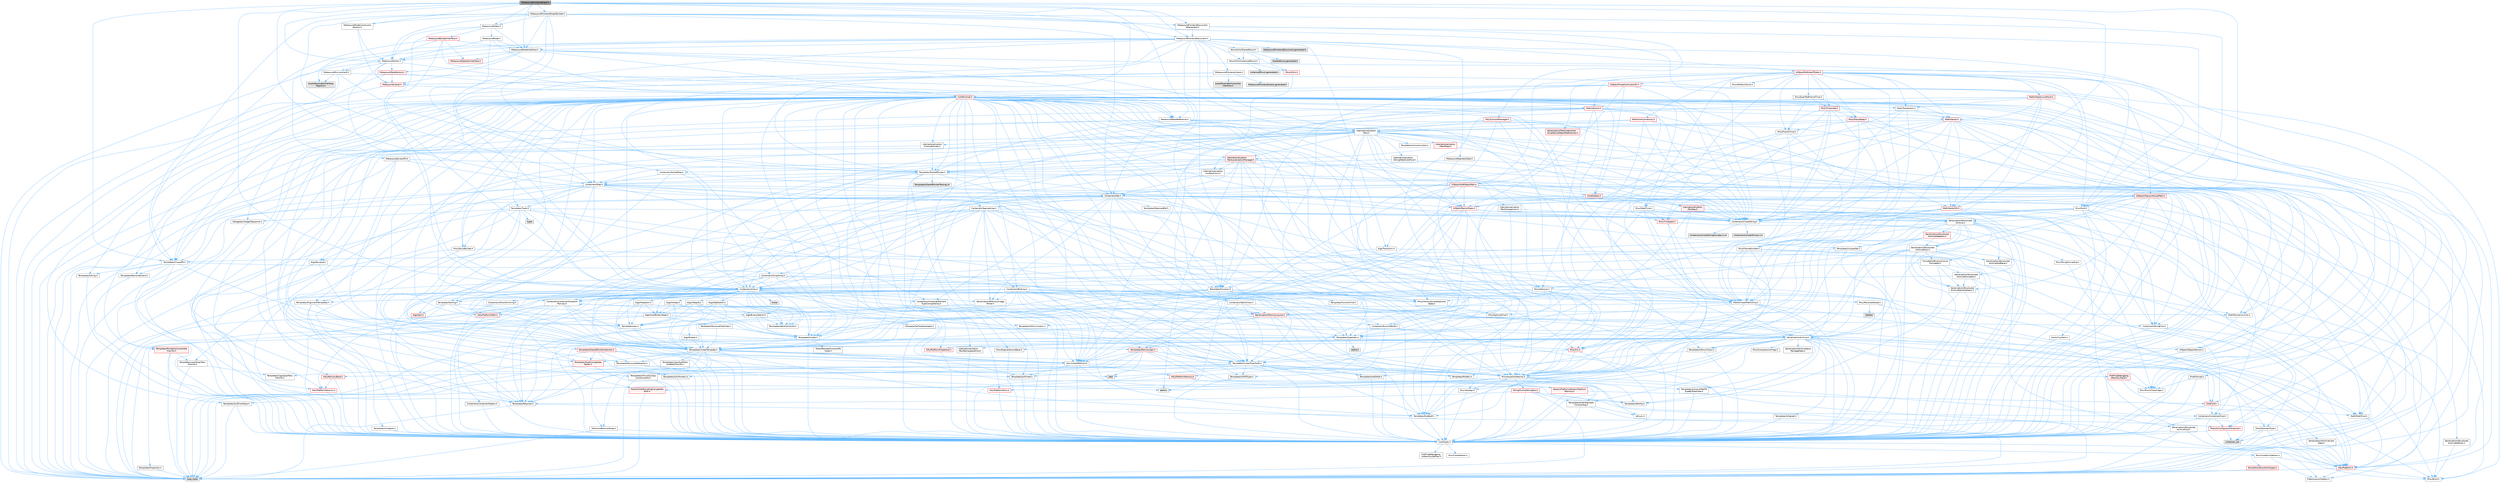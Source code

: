 digraph "MetasoundFrontendGraph.h"
{
 // INTERACTIVE_SVG=YES
 // LATEX_PDF_SIZE
  bgcolor="transparent";
  edge [fontname=Helvetica,fontsize=10,labelfontname=Helvetica,labelfontsize=10];
  node [fontname=Helvetica,fontsize=10,shape=box,height=0.2,width=0.4];
  Node1 [id="Node000001",label="MetasoundFrontendGraph.h",height=0.2,width=0.4,color="gray40", fillcolor="grey60", style="filled", fontcolor="black",tooltip=" "];
  Node1 -> Node2 [id="edge1_Node000001_Node000002",color="steelblue1",style="solid",tooltip=" "];
  Node2 [id="Node000002",label="Containers/Array.h",height=0.2,width=0.4,color="grey40", fillcolor="white", style="filled",URL="$df/dd0/Array_8h.html",tooltip=" "];
  Node2 -> Node3 [id="edge2_Node000002_Node000003",color="steelblue1",style="solid",tooltip=" "];
  Node3 [id="Node000003",label="CoreTypes.h",height=0.2,width=0.4,color="grey40", fillcolor="white", style="filled",URL="$dc/dec/CoreTypes_8h.html",tooltip=" "];
  Node3 -> Node4 [id="edge3_Node000003_Node000004",color="steelblue1",style="solid",tooltip=" "];
  Node4 [id="Node000004",label="HAL/Platform.h",height=0.2,width=0.4,color="red", fillcolor="#FFF0F0", style="filled",URL="$d9/dd0/Platform_8h.html",tooltip=" "];
  Node4 -> Node5 [id="edge4_Node000004_Node000005",color="steelblue1",style="solid",tooltip=" "];
  Node5 [id="Node000005",label="Misc/Build.h",height=0.2,width=0.4,color="grey40", fillcolor="white", style="filled",URL="$d3/dbb/Build_8h.html",tooltip=" "];
  Node4 -> Node7 [id="edge5_Node000004_Node000007",color="steelblue1",style="solid",tooltip=" "];
  Node7 [id="Node000007",label="type_traits",height=0.2,width=0.4,color="grey60", fillcolor="#E0E0E0", style="filled",tooltip=" "];
  Node4 -> Node8 [id="edge6_Node000004_Node000008",color="steelblue1",style="solid",tooltip=" "];
  Node8 [id="Node000008",label="PreprocessorHelpers.h",height=0.2,width=0.4,color="grey40", fillcolor="white", style="filled",URL="$db/ddb/PreprocessorHelpers_8h.html",tooltip=" "];
  Node3 -> Node14 [id="edge7_Node000003_Node000014",color="steelblue1",style="solid",tooltip=" "];
  Node14 [id="Node000014",label="ProfilingDebugging\l/UMemoryDefines.h",height=0.2,width=0.4,color="grey40", fillcolor="white", style="filled",URL="$d2/da2/UMemoryDefines_8h.html",tooltip=" "];
  Node3 -> Node15 [id="edge8_Node000003_Node000015",color="steelblue1",style="solid",tooltip=" "];
  Node15 [id="Node000015",label="Misc/CoreMiscDefines.h",height=0.2,width=0.4,color="grey40", fillcolor="white", style="filled",URL="$da/d38/CoreMiscDefines_8h.html",tooltip=" "];
  Node15 -> Node4 [id="edge9_Node000015_Node000004",color="steelblue1",style="solid",tooltip=" "];
  Node15 -> Node8 [id="edge10_Node000015_Node000008",color="steelblue1",style="solid",tooltip=" "];
  Node3 -> Node16 [id="edge11_Node000003_Node000016",color="steelblue1",style="solid",tooltip=" "];
  Node16 [id="Node000016",label="Misc/CoreDefines.h",height=0.2,width=0.4,color="grey40", fillcolor="white", style="filled",URL="$d3/dd2/CoreDefines_8h.html",tooltip=" "];
  Node2 -> Node17 [id="edge12_Node000002_Node000017",color="steelblue1",style="solid",tooltip=" "];
  Node17 [id="Node000017",label="Misc/AssertionMacros.h",height=0.2,width=0.4,color="grey40", fillcolor="white", style="filled",URL="$d0/dfa/AssertionMacros_8h.html",tooltip=" "];
  Node17 -> Node3 [id="edge13_Node000017_Node000003",color="steelblue1",style="solid",tooltip=" "];
  Node17 -> Node4 [id="edge14_Node000017_Node000004",color="steelblue1",style="solid",tooltip=" "];
  Node17 -> Node18 [id="edge15_Node000017_Node000018",color="steelblue1",style="solid",tooltip=" "];
  Node18 [id="Node000018",label="HAL/PlatformMisc.h",height=0.2,width=0.4,color="red", fillcolor="#FFF0F0", style="filled",URL="$d0/df5/PlatformMisc_8h.html",tooltip=" "];
  Node18 -> Node3 [id="edge16_Node000018_Node000003",color="steelblue1",style="solid",tooltip=" "];
  Node17 -> Node8 [id="edge17_Node000017_Node000008",color="steelblue1",style="solid",tooltip=" "];
  Node17 -> Node54 [id="edge18_Node000017_Node000054",color="steelblue1",style="solid",tooltip=" "];
  Node54 [id="Node000054",label="Templates/EnableIf.h",height=0.2,width=0.4,color="grey40", fillcolor="white", style="filled",URL="$d7/d60/EnableIf_8h.html",tooltip=" "];
  Node54 -> Node3 [id="edge19_Node000054_Node000003",color="steelblue1",style="solid",tooltip=" "];
  Node17 -> Node55 [id="edge20_Node000017_Node000055",color="steelblue1",style="solid",tooltip=" "];
  Node55 [id="Node000055",label="Templates/IsArrayOrRefOf\lTypeByPredicate.h",height=0.2,width=0.4,color="grey40", fillcolor="white", style="filled",URL="$d6/da1/IsArrayOrRefOfTypeByPredicate_8h.html",tooltip=" "];
  Node55 -> Node3 [id="edge21_Node000055_Node000003",color="steelblue1",style="solid",tooltip=" "];
  Node17 -> Node56 [id="edge22_Node000017_Node000056",color="steelblue1",style="solid",tooltip=" "];
  Node56 [id="Node000056",label="Templates/IsValidVariadic\lFunctionArg.h",height=0.2,width=0.4,color="grey40", fillcolor="white", style="filled",URL="$d0/dc8/IsValidVariadicFunctionArg_8h.html",tooltip=" "];
  Node56 -> Node3 [id="edge23_Node000056_Node000003",color="steelblue1",style="solid",tooltip=" "];
  Node56 -> Node57 [id="edge24_Node000056_Node000057",color="steelblue1",style="solid",tooltip=" "];
  Node57 [id="Node000057",label="IsEnum.h",height=0.2,width=0.4,color="grey40", fillcolor="white", style="filled",URL="$d4/de5/IsEnum_8h.html",tooltip=" "];
  Node56 -> Node7 [id="edge25_Node000056_Node000007",color="steelblue1",style="solid",tooltip=" "];
  Node17 -> Node58 [id="edge26_Node000017_Node000058",color="steelblue1",style="solid",tooltip=" "];
  Node58 [id="Node000058",label="Traits/IsCharEncodingCompatible\lWith.h",height=0.2,width=0.4,color="red", fillcolor="#FFF0F0", style="filled",URL="$df/dd1/IsCharEncodingCompatibleWith_8h.html",tooltip=" "];
  Node58 -> Node7 [id="edge27_Node000058_Node000007",color="steelblue1",style="solid",tooltip=" "];
  Node17 -> Node60 [id="edge28_Node000017_Node000060",color="steelblue1",style="solid",tooltip=" "];
  Node60 [id="Node000060",label="Misc/VarArgs.h",height=0.2,width=0.4,color="grey40", fillcolor="white", style="filled",URL="$d5/d6f/VarArgs_8h.html",tooltip=" "];
  Node60 -> Node3 [id="edge29_Node000060_Node000003",color="steelblue1",style="solid",tooltip=" "];
  Node17 -> Node61 [id="edge30_Node000017_Node000061",color="steelblue1",style="solid",tooltip=" "];
  Node61 [id="Node000061",label="String/FormatStringSan.h",height=0.2,width=0.4,color="red", fillcolor="#FFF0F0", style="filled",URL="$d3/d8b/FormatStringSan_8h.html",tooltip=" "];
  Node61 -> Node7 [id="edge31_Node000061_Node000007",color="steelblue1",style="solid",tooltip=" "];
  Node61 -> Node3 [id="edge32_Node000061_Node000003",color="steelblue1",style="solid",tooltip=" "];
  Node61 -> Node62 [id="edge33_Node000061_Node000062",color="steelblue1",style="solid",tooltip=" "];
  Node62 [id="Node000062",label="Templates/Requires.h",height=0.2,width=0.4,color="grey40", fillcolor="white", style="filled",URL="$dc/d96/Requires_8h.html",tooltip=" "];
  Node62 -> Node54 [id="edge34_Node000062_Node000054",color="steelblue1",style="solid",tooltip=" "];
  Node62 -> Node7 [id="edge35_Node000062_Node000007",color="steelblue1",style="solid",tooltip=" "];
  Node61 -> Node63 [id="edge36_Node000061_Node000063",color="steelblue1",style="solid",tooltip=" "];
  Node63 [id="Node000063",label="Templates/Identity.h",height=0.2,width=0.4,color="grey40", fillcolor="white", style="filled",URL="$d0/dd5/Identity_8h.html",tooltip=" "];
  Node61 -> Node56 [id="edge37_Node000061_Node000056",color="steelblue1",style="solid",tooltip=" "];
  Node61 -> Node26 [id="edge38_Node000061_Node000026",color="steelblue1",style="solid",tooltip=" "];
  Node26 [id="Node000026",label="Containers/ContainersFwd.h",height=0.2,width=0.4,color="grey40", fillcolor="white", style="filled",URL="$d4/d0a/ContainersFwd_8h.html",tooltip=" "];
  Node26 -> Node4 [id="edge39_Node000026_Node000004",color="steelblue1",style="solid",tooltip=" "];
  Node26 -> Node3 [id="edge40_Node000026_Node000003",color="steelblue1",style="solid",tooltip=" "];
  Node26 -> Node23 [id="edge41_Node000026_Node000023",color="steelblue1",style="solid",tooltip=" "];
  Node23 [id="Node000023",label="Traits/IsContiguousContainer.h",height=0.2,width=0.4,color="red", fillcolor="#FFF0F0", style="filled",URL="$d5/d3c/IsContiguousContainer_8h.html",tooltip=" "];
  Node23 -> Node3 [id="edge42_Node000023_Node000003",color="steelblue1",style="solid",tooltip=" "];
  Node23 -> Node22 [id="edge43_Node000023_Node000022",color="steelblue1",style="solid",tooltip=" "];
  Node22 [id="Node000022",label="initializer_list",height=0.2,width=0.4,color="grey60", fillcolor="#E0E0E0", style="filled",tooltip=" "];
  Node17 -> Node67 [id="edge44_Node000017_Node000067",color="steelblue1",style="solid",tooltip=" "];
  Node67 [id="Node000067",label="atomic",height=0.2,width=0.4,color="grey60", fillcolor="#E0E0E0", style="filled",tooltip=" "];
  Node2 -> Node68 [id="edge45_Node000002_Node000068",color="steelblue1",style="solid",tooltip=" "];
  Node68 [id="Node000068",label="Misc/IntrusiveUnsetOptional\lState.h",height=0.2,width=0.4,color="grey40", fillcolor="white", style="filled",URL="$d2/d0a/IntrusiveUnsetOptionalState_8h.html",tooltip=" "];
  Node68 -> Node69 [id="edge46_Node000068_Node000069",color="steelblue1",style="solid",tooltip=" "];
  Node69 [id="Node000069",label="Misc/OptionalFwd.h",height=0.2,width=0.4,color="grey40", fillcolor="white", style="filled",URL="$dc/d50/OptionalFwd_8h.html",tooltip=" "];
  Node2 -> Node70 [id="edge47_Node000002_Node000070",color="steelblue1",style="solid",tooltip=" "];
  Node70 [id="Node000070",label="Misc/ReverseIterate.h",height=0.2,width=0.4,color="grey40", fillcolor="white", style="filled",URL="$db/de3/ReverseIterate_8h.html",tooltip=" "];
  Node70 -> Node4 [id="edge48_Node000070_Node000004",color="steelblue1",style="solid",tooltip=" "];
  Node70 -> Node71 [id="edge49_Node000070_Node000071",color="steelblue1",style="solid",tooltip=" "];
  Node71 [id="Node000071",label="iterator",height=0.2,width=0.4,color="grey60", fillcolor="#E0E0E0", style="filled",tooltip=" "];
  Node2 -> Node72 [id="edge50_Node000002_Node000072",color="steelblue1",style="solid",tooltip=" "];
  Node72 [id="Node000072",label="HAL/UnrealMemory.h",height=0.2,width=0.4,color="grey40", fillcolor="white", style="filled",URL="$d9/d96/UnrealMemory_8h.html",tooltip=" "];
  Node72 -> Node3 [id="edge51_Node000072_Node000003",color="steelblue1",style="solid",tooltip=" "];
  Node72 -> Node73 [id="edge52_Node000072_Node000073",color="steelblue1",style="solid",tooltip=" "];
  Node73 [id="Node000073",label="GenericPlatform/GenericPlatform\lMemory.h",height=0.2,width=0.4,color="red", fillcolor="#FFF0F0", style="filled",URL="$dd/d22/GenericPlatformMemory_8h.html",tooltip=" "];
  Node73 -> Node25 [id="edge53_Node000073_Node000025",color="steelblue1",style="solid",tooltip=" "];
  Node25 [id="Node000025",label="CoreFwd.h",height=0.2,width=0.4,color="red", fillcolor="#FFF0F0", style="filled",URL="$d1/d1e/CoreFwd_8h.html",tooltip=" "];
  Node25 -> Node3 [id="edge54_Node000025_Node000003",color="steelblue1",style="solid",tooltip=" "];
  Node25 -> Node26 [id="edge55_Node000025_Node000026",color="steelblue1",style="solid",tooltip=" "];
  Node25 -> Node27 [id="edge56_Node000025_Node000027",color="steelblue1",style="solid",tooltip=" "];
  Node27 [id="Node000027",label="Math/MathFwd.h",height=0.2,width=0.4,color="grey40", fillcolor="white", style="filled",URL="$d2/d10/MathFwd_8h.html",tooltip=" "];
  Node27 -> Node4 [id="edge57_Node000027_Node000004",color="steelblue1",style="solid",tooltip=" "];
  Node73 -> Node3 [id="edge58_Node000073_Node000003",color="steelblue1",style="solid",tooltip=" "];
  Node72 -> Node76 [id="edge59_Node000072_Node000076",color="steelblue1",style="solid",tooltip=" "];
  Node76 [id="Node000076",label="HAL/MemoryBase.h",height=0.2,width=0.4,color="red", fillcolor="#FFF0F0", style="filled",URL="$d6/d9f/MemoryBase_8h.html",tooltip=" "];
  Node76 -> Node3 [id="edge60_Node000076_Node000003",color="steelblue1",style="solid",tooltip=" "];
  Node76 -> Node47 [id="edge61_Node000076_Node000047",color="steelblue1",style="solid",tooltip=" "];
  Node47 [id="Node000047",label="HAL/PlatformAtomics.h",height=0.2,width=0.4,color="red", fillcolor="#FFF0F0", style="filled",URL="$d3/d36/PlatformAtomics_8h.html",tooltip=" "];
  Node47 -> Node3 [id="edge62_Node000047_Node000003",color="steelblue1",style="solid",tooltip=" "];
  Node72 -> Node89 [id="edge63_Node000072_Node000089",color="steelblue1",style="solid",tooltip=" "];
  Node89 [id="Node000089",label="HAL/PlatformMemory.h",height=0.2,width=0.4,color="red", fillcolor="#FFF0F0", style="filled",URL="$de/d68/PlatformMemory_8h.html",tooltip=" "];
  Node89 -> Node3 [id="edge64_Node000089_Node000003",color="steelblue1",style="solid",tooltip=" "];
  Node89 -> Node73 [id="edge65_Node000089_Node000073",color="steelblue1",style="solid",tooltip=" "];
  Node72 -> Node91 [id="edge66_Node000072_Node000091",color="steelblue1",style="solid",tooltip=" "];
  Node91 [id="Node000091",label="ProfilingDebugging\l/MemoryTrace.h",height=0.2,width=0.4,color="red", fillcolor="#FFF0F0", style="filled",URL="$da/dd7/MemoryTrace_8h.html",tooltip=" "];
  Node91 -> Node4 [id="edge67_Node000091_Node000004",color="steelblue1",style="solid",tooltip=" "];
  Node91 -> Node42 [id="edge68_Node000091_Node000042",color="steelblue1",style="solid",tooltip=" "];
  Node42 [id="Node000042",label="Misc/EnumClassFlags.h",height=0.2,width=0.4,color="grey40", fillcolor="white", style="filled",URL="$d8/de7/EnumClassFlags_8h.html",tooltip=" "];
  Node72 -> Node92 [id="edge69_Node000072_Node000092",color="steelblue1",style="solid",tooltip=" "];
  Node92 [id="Node000092",label="Templates/IsPointer.h",height=0.2,width=0.4,color="grey40", fillcolor="white", style="filled",URL="$d7/d05/IsPointer_8h.html",tooltip=" "];
  Node92 -> Node3 [id="edge70_Node000092_Node000003",color="steelblue1",style="solid",tooltip=" "];
  Node2 -> Node93 [id="edge71_Node000002_Node000093",color="steelblue1",style="solid",tooltip=" "];
  Node93 [id="Node000093",label="Templates/UnrealTypeTraits.h",height=0.2,width=0.4,color="grey40", fillcolor="white", style="filled",URL="$d2/d2d/UnrealTypeTraits_8h.html",tooltip=" "];
  Node93 -> Node3 [id="edge72_Node000093_Node000003",color="steelblue1",style="solid",tooltip=" "];
  Node93 -> Node92 [id="edge73_Node000093_Node000092",color="steelblue1",style="solid",tooltip=" "];
  Node93 -> Node17 [id="edge74_Node000093_Node000017",color="steelblue1",style="solid",tooltip=" "];
  Node93 -> Node85 [id="edge75_Node000093_Node000085",color="steelblue1",style="solid",tooltip=" "];
  Node85 [id="Node000085",label="Templates/AndOrNot.h",height=0.2,width=0.4,color="grey40", fillcolor="white", style="filled",URL="$db/d0a/AndOrNot_8h.html",tooltip=" "];
  Node85 -> Node3 [id="edge76_Node000085_Node000003",color="steelblue1",style="solid",tooltip=" "];
  Node93 -> Node54 [id="edge77_Node000093_Node000054",color="steelblue1",style="solid",tooltip=" "];
  Node93 -> Node94 [id="edge78_Node000093_Node000094",color="steelblue1",style="solid",tooltip=" "];
  Node94 [id="Node000094",label="Templates/IsArithmetic.h",height=0.2,width=0.4,color="grey40", fillcolor="white", style="filled",URL="$d2/d5d/IsArithmetic_8h.html",tooltip=" "];
  Node94 -> Node3 [id="edge79_Node000094_Node000003",color="steelblue1",style="solid",tooltip=" "];
  Node93 -> Node57 [id="edge80_Node000093_Node000057",color="steelblue1",style="solid",tooltip=" "];
  Node93 -> Node95 [id="edge81_Node000093_Node000095",color="steelblue1",style="solid",tooltip=" "];
  Node95 [id="Node000095",label="Templates/Models.h",height=0.2,width=0.4,color="grey40", fillcolor="white", style="filled",URL="$d3/d0c/Models_8h.html",tooltip=" "];
  Node95 -> Node63 [id="edge82_Node000095_Node000063",color="steelblue1",style="solid",tooltip=" "];
  Node93 -> Node96 [id="edge83_Node000093_Node000096",color="steelblue1",style="solid",tooltip=" "];
  Node96 [id="Node000096",label="Templates/IsPODType.h",height=0.2,width=0.4,color="grey40", fillcolor="white", style="filled",URL="$d7/db1/IsPODType_8h.html",tooltip=" "];
  Node96 -> Node3 [id="edge84_Node000096_Node000003",color="steelblue1",style="solid",tooltip=" "];
  Node93 -> Node97 [id="edge85_Node000093_Node000097",color="steelblue1",style="solid",tooltip=" "];
  Node97 [id="Node000097",label="Templates/IsUECoreType.h",height=0.2,width=0.4,color="grey40", fillcolor="white", style="filled",URL="$d1/db8/IsUECoreType_8h.html",tooltip=" "];
  Node97 -> Node3 [id="edge86_Node000097_Node000003",color="steelblue1",style="solid",tooltip=" "];
  Node97 -> Node7 [id="edge87_Node000097_Node000007",color="steelblue1",style="solid",tooltip=" "];
  Node93 -> Node86 [id="edge88_Node000093_Node000086",color="steelblue1",style="solid",tooltip=" "];
  Node86 [id="Node000086",label="Templates/IsTriviallyCopy\lConstructible.h",height=0.2,width=0.4,color="grey40", fillcolor="white", style="filled",URL="$d3/d78/IsTriviallyCopyConstructible_8h.html",tooltip=" "];
  Node86 -> Node3 [id="edge89_Node000086_Node000003",color="steelblue1",style="solid",tooltip=" "];
  Node86 -> Node7 [id="edge90_Node000086_Node000007",color="steelblue1",style="solid",tooltip=" "];
  Node2 -> Node98 [id="edge91_Node000002_Node000098",color="steelblue1",style="solid",tooltip=" "];
  Node98 [id="Node000098",label="Templates/UnrealTemplate.h",height=0.2,width=0.4,color="grey40", fillcolor="white", style="filled",URL="$d4/d24/UnrealTemplate_8h.html",tooltip=" "];
  Node98 -> Node3 [id="edge92_Node000098_Node000003",color="steelblue1",style="solid",tooltip=" "];
  Node98 -> Node92 [id="edge93_Node000098_Node000092",color="steelblue1",style="solid",tooltip=" "];
  Node98 -> Node72 [id="edge94_Node000098_Node000072",color="steelblue1",style="solid",tooltip=" "];
  Node98 -> Node99 [id="edge95_Node000098_Node000099",color="steelblue1",style="solid",tooltip=" "];
  Node99 [id="Node000099",label="Templates/CopyQualifiers\lAndRefsFromTo.h",height=0.2,width=0.4,color="grey40", fillcolor="white", style="filled",URL="$d3/db3/CopyQualifiersAndRefsFromTo_8h.html",tooltip=" "];
  Node99 -> Node100 [id="edge96_Node000099_Node000100",color="steelblue1",style="solid",tooltip=" "];
  Node100 [id="Node000100",label="Templates/CopyQualifiers\lFromTo.h",height=0.2,width=0.4,color="grey40", fillcolor="white", style="filled",URL="$d5/db4/CopyQualifiersFromTo_8h.html",tooltip=" "];
  Node98 -> Node93 [id="edge97_Node000098_Node000093",color="steelblue1",style="solid",tooltip=" "];
  Node98 -> Node101 [id="edge98_Node000098_Node000101",color="steelblue1",style="solid",tooltip=" "];
  Node101 [id="Node000101",label="Templates/RemoveReference.h",height=0.2,width=0.4,color="grey40", fillcolor="white", style="filled",URL="$da/dbe/RemoveReference_8h.html",tooltip=" "];
  Node101 -> Node3 [id="edge99_Node000101_Node000003",color="steelblue1",style="solid",tooltip=" "];
  Node98 -> Node62 [id="edge100_Node000098_Node000062",color="steelblue1",style="solid",tooltip=" "];
  Node98 -> Node102 [id="edge101_Node000098_Node000102",color="steelblue1",style="solid",tooltip=" "];
  Node102 [id="Node000102",label="Templates/TypeCompatible\lBytes.h",height=0.2,width=0.4,color="red", fillcolor="#FFF0F0", style="filled",URL="$df/d0a/TypeCompatibleBytes_8h.html",tooltip=" "];
  Node102 -> Node3 [id="edge102_Node000102_Node000003",color="steelblue1",style="solid",tooltip=" "];
  Node102 -> Node31 [id="edge103_Node000102_Node000031",color="steelblue1",style="solid",tooltip=" "];
  Node31 [id="Node000031",label="new",height=0.2,width=0.4,color="grey60", fillcolor="#E0E0E0", style="filled",tooltip=" "];
  Node102 -> Node7 [id="edge104_Node000102_Node000007",color="steelblue1",style="solid",tooltip=" "];
  Node98 -> Node63 [id="edge105_Node000098_Node000063",color="steelblue1",style="solid",tooltip=" "];
  Node98 -> Node23 [id="edge106_Node000098_Node000023",color="steelblue1",style="solid",tooltip=" "];
  Node98 -> Node103 [id="edge107_Node000098_Node000103",color="steelblue1",style="solid",tooltip=" "];
  Node103 [id="Node000103",label="Traits/UseBitwiseSwap.h",height=0.2,width=0.4,color="grey40", fillcolor="white", style="filled",URL="$db/df3/UseBitwiseSwap_8h.html",tooltip=" "];
  Node103 -> Node3 [id="edge108_Node000103_Node000003",color="steelblue1",style="solid",tooltip=" "];
  Node103 -> Node7 [id="edge109_Node000103_Node000007",color="steelblue1",style="solid",tooltip=" "];
  Node98 -> Node7 [id="edge110_Node000098_Node000007",color="steelblue1",style="solid",tooltip=" "];
  Node2 -> Node104 [id="edge111_Node000002_Node000104",color="steelblue1",style="solid",tooltip=" "];
  Node104 [id="Node000104",label="Containers/AllowShrinking.h",height=0.2,width=0.4,color="grey40", fillcolor="white", style="filled",URL="$d7/d1a/AllowShrinking_8h.html",tooltip=" "];
  Node104 -> Node3 [id="edge112_Node000104_Node000003",color="steelblue1",style="solid",tooltip=" "];
  Node2 -> Node105 [id="edge113_Node000002_Node000105",color="steelblue1",style="solid",tooltip=" "];
  Node105 [id="Node000105",label="Containers/ContainerAllocation\lPolicies.h",height=0.2,width=0.4,color="grey40", fillcolor="white", style="filled",URL="$d7/dff/ContainerAllocationPolicies_8h.html",tooltip=" "];
  Node105 -> Node3 [id="edge114_Node000105_Node000003",color="steelblue1",style="solid",tooltip=" "];
  Node105 -> Node106 [id="edge115_Node000105_Node000106",color="steelblue1",style="solid",tooltip=" "];
  Node106 [id="Node000106",label="Containers/ContainerHelpers.h",height=0.2,width=0.4,color="grey40", fillcolor="white", style="filled",URL="$d7/d33/ContainerHelpers_8h.html",tooltip=" "];
  Node106 -> Node3 [id="edge116_Node000106_Node000003",color="steelblue1",style="solid",tooltip=" "];
  Node105 -> Node105 [id="edge117_Node000105_Node000105",color="steelblue1",style="solid",tooltip=" "];
  Node105 -> Node107 [id="edge118_Node000105_Node000107",color="steelblue1",style="solid",tooltip=" "];
  Node107 [id="Node000107",label="HAL/PlatformMath.h",height=0.2,width=0.4,color="red", fillcolor="#FFF0F0", style="filled",URL="$dc/d53/PlatformMath_8h.html",tooltip=" "];
  Node107 -> Node3 [id="edge119_Node000107_Node000003",color="steelblue1",style="solid",tooltip=" "];
  Node105 -> Node72 [id="edge120_Node000105_Node000072",color="steelblue1",style="solid",tooltip=" "];
  Node105 -> Node40 [id="edge121_Node000105_Node000040",color="steelblue1",style="solid",tooltip=" "];
  Node40 [id="Node000040",label="Math/NumericLimits.h",height=0.2,width=0.4,color="grey40", fillcolor="white", style="filled",URL="$df/d1b/NumericLimits_8h.html",tooltip=" "];
  Node40 -> Node3 [id="edge122_Node000040_Node000003",color="steelblue1",style="solid",tooltip=" "];
  Node105 -> Node17 [id="edge123_Node000105_Node000017",color="steelblue1",style="solid",tooltip=" "];
  Node105 -> Node115 [id="edge124_Node000105_Node000115",color="steelblue1",style="solid",tooltip=" "];
  Node115 [id="Node000115",label="Templates/IsPolymorphic.h",height=0.2,width=0.4,color="grey40", fillcolor="white", style="filled",URL="$dc/d20/IsPolymorphic_8h.html",tooltip=" "];
  Node105 -> Node116 [id="edge125_Node000105_Node000116",color="steelblue1",style="solid",tooltip=" "];
  Node116 [id="Node000116",label="Templates/MemoryOps.h",height=0.2,width=0.4,color="red", fillcolor="#FFF0F0", style="filled",URL="$db/dea/MemoryOps_8h.html",tooltip=" "];
  Node116 -> Node3 [id="edge126_Node000116_Node000003",color="steelblue1",style="solid",tooltip=" "];
  Node116 -> Node72 [id="edge127_Node000116_Node000072",color="steelblue1",style="solid",tooltip=" "];
  Node116 -> Node86 [id="edge128_Node000116_Node000086",color="steelblue1",style="solid",tooltip=" "];
  Node116 -> Node62 [id="edge129_Node000116_Node000062",color="steelblue1",style="solid",tooltip=" "];
  Node116 -> Node93 [id="edge130_Node000116_Node000093",color="steelblue1",style="solid",tooltip=" "];
  Node116 -> Node103 [id="edge131_Node000116_Node000103",color="steelblue1",style="solid",tooltip=" "];
  Node116 -> Node31 [id="edge132_Node000116_Node000031",color="steelblue1",style="solid",tooltip=" "];
  Node116 -> Node7 [id="edge133_Node000116_Node000007",color="steelblue1",style="solid",tooltip=" "];
  Node105 -> Node102 [id="edge134_Node000105_Node000102",color="steelblue1",style="solid",tooltip=" "];
  Node105 -> Node7 [id="edge135_Node000105_Node000007",color="steelblue1",style="solid",tooltip=" "];
  Node2 -> Node117 [id="edge136_Node000002_Node000117",color="steelblue1",style="solid",tooltip=" "];
  Node117 [id="Node000117",label="Containers/ContainerElement\lTypeCompatibility.h",height=0.2,width=0.4,color="grey40", fillcolor="white", style="filled",URL="$df/ddf/ContainerElementTypeCompatibility_8h.html",tooltip=" "];
  Node117 -> Node3 [id="edge137_Node000117_Node000003",color="steelblue1",style="solid",tooltip=" "];
  Node117 -> Node93 [id="edge138_Node000117_Node000093",color="steelblue1",style="solid",tooltip=" "];
  Node2 -> Node118 [id="edge139_Node000002_Node000118",color="steelblue1",style="solid",tooltip=" "];
  Node118 [id="Node000118",label="Serialization/Archive.h",height=0.2,width=0.4,color="grey40", fillcolor="white", style="filled",URL="$d7/d3b/Archive_8h.html",tooltip=" "];
  Node118 -> Node25 [id="edge140_Node000118_Node000025",color="steelblue1",style="solid",tooltip=" "];
  Node118 -> Node3 [id="edge141_Node000118_Node000003",color="steelblue1",style="solid",tooltip=" "];
  Node118 -> Node119 [id="edge142_Node000118_Node000119",color="steelblue1",style="solid",tooltip=" "];
  Node119 [id="Node000119",label="HAL/PlatformProperties.h",height=0.2,width=0.4,color="red", fillcolor="#FFF0F0", style="filled",URL="$d9/db0/PlatformProperties_8h.html",tooltip=" "];
  Node119 -> Node3 [id="edge143_Node000119_Node000003",color="steelblue1",style="solid",tooltip=" "];
  Node118 -> Node122 [id="edge144_Node000118_Node000122",color="steelblue1",style="solid",tooltip=" "];
  Node122 [id="Node000122",label="Internationalization\l/TextNamespaceFwd.h",height=0.2,width=0.4,color="grey40", fillcolor="white", style="filled",URL="$d8/d97/TextNamespaceFwd_8h.html",tooltip=" "];
  Node122 -> Node3 [id="edge145_Node000122_Node000003",color="steelblue1",style="solid",tooltip=" "];
  Node118 -> Node27 [id="edge146_Node000118_Node000027",color="steelblue1",style="solid",tooltip=" "];
  Node118 -> Node17 [id="edge147_Node000118_Node000017",color="steelblue1",style="solid",tooltip=" "];
  Node118 -> Node5 [id="edge148_Node000118_Node000005",color="steelblue1",style="solid",tooltip=" "];
  Node118 -> Node41 [id="edge149_Node000118_Node000041",color="steelblue1",style="solid",tooltip=" "];
  Node41 [id="Node000041",label="Misc/CompressionFlags.h",height=0.2,width=0.4,color="grey40", fillcolor="white", style="filled",URL="$d9/d76/CompressionFlags_8h.html",tooltip=" "];
  Node118 -> Node123 [id="edge150_Node000118_Node000123",color="steelblue1",style="solid",tooltip=" "];
  Node123 [id="Node000123",label="Misc/EngineVersionBase.h",height=0.2,width=0.4,color="grey40", fillcolor="white", style="filled",URL="$d5/d2b/EngineVersionBase_8h.html",tooltip=" "];
  Node123 -> Node3 [id="edge151_Node000123_Node000003",color="steelblue1",style="solid",tooltip=" "];
  Node118 -> Node60 [id="edge152_Node000118_Node000060",color="steelblue1",style="solid",tooltip=" "];
  Node118 -> Node124 [id="edge153_Node000118_Node000124",color="steelblue1",style="solid",tooltip=" "];
  Node124 [id="Node000124",label="Serialization/ArchiveCook\lData.h",height=0.2,width=0.4,color="grey40", fillcolor="white", style="filled",URL="$dc/db6/ArchiveCookData_8h.html",tooltip=" "];
  Node124 -> Node4 [id="edge154_Node000124_Node000004",color="steelblue1",style="solid",tooltip=" "];
  Node118 -> Node125 [id="edge155_Node000118_Node000125",color="steelblue1",style="solid",tooltip=" "];
  Node125 [id="Node000125",label="Serialization/ArchiveSave\lPackageData.h",height=0.2,width=0.4,color="grey40", fillcolor="white", style="filled",URL="$d1/d37/ArchiveSavePackageData_8h.html",tooltip=" "];
  Node118 -> Node54 [id="edge156_Node000118_Node000054",color="steelblue1",style="solid",tooltip=" "];
  Node118 -> Node55 [id="edge157_Node000118_Node000055",color="steelblue1",style="solid",tooltip=" "];
  Node118 -> Node126 [id="edge158_Node000118_Node000126",color="steelblue1",style="solid",tooltip=" "];
  Node126 [id="Node000126",label="Templates/IsEnumClass.h",height=0.2,width=0.4,color="grey40", fillcolor="white", style="filled",URL="$d7/d15/IsEnumClass_8h.html",tooltip=" "];
  Node126 -> Node3 [id="edge159_Node000126_Node000003",color="steelblue1",style="solid",tooltip=" "];
  Node126 -> Node85 [id="edge160_Node000126_Node000085",color="steelblue1",style="solid",tooltip=" "];
  Node118 -> Node112 [id="edge161_Node000118_Node000112",color="steelblue1",style="solid",tooltip=" "];
  Node112 [id="Node000112",label="Templates/IsSigned.h",height=0.2,width=0.4,color="grey40", fillcolor="white", style="filled",URL="$d8/dd8/IsSigned_8h.html",tooltip=" "];
  Node112 -> Node3 [id="edge162_Node000112_Node000003",color="steelblue1",style="solid",tooltip=" "];
  Node118 -> Node56 [id="edge163_Node000118_Node000056",color="steelblue1",style="solid",tooltip=" "];
  Node118 -> Node98 [id="edge164_Node000118_Node000098",color="steelblue1",style="solid",tooltip=" "];
  Node118 -> Node58 [id="edge165_Node000118_Node000058",color="steelblue1",style="solid",tooltip=" "];
  Node118 -> Node127 [id="edge166_Node000118_Node000127",color="steelblue1",style="solid",tooltip=" "];
  Node127 [id="Node000127",label="UObject/ObjectVersion.h",height=0.2,width=0.4,color="grey40", fillcolor="white", style="filled",URL="$da/d63/ObjectVersion_8h.html",tooltip=" "];
  Node127 -> Node3 [id="edge167_Node000127_Node000003",color="steelblue1",style="solid",tooltip=" "];
  Node2 -> Node128 [id="edge168_Node000002_Node000128",color="steelblue1",style="solid",tooltip=" "];
  Node128 [id="Node000128",label="Serialization/MemoryImage\lWriter.h",height=0.2,width=0.4,color="grey40", fillcolor="white", style="filled",URL="$d0/d08/MemoryImageWriter_8h.html",tooltip=" "];
  Node128 -> Node3 [id="edge169_Node000128_Node000003",color="steelblue1",style="solid",tooltip=" "];
  Node128 -> Node129 [id="edge170_Node000128_Node000129",color="steelblue1",style="solid",tooltip=" "];
  Node129 [id="Node000129",label="Serialization/MemoryLayout.h",height=0.2,width=0.4,color="red", fillcolor="#FFF0F0", style="filled",URL="$d7/d66/MemoryLayout_8h.html",tooltip=" "];
  Node129 -> Node132 [id="edge171_Node000129_Node000132",color="steelblue1",style="solid",tooltip=" "];
  Node132 [id="Node000132",label="Containers/EnumAsByte.h",height=0.2,width=0.4,color="grey40", fillcolor="white", style="filled",URL="$d6/d9a/EnumAsByte_8h.html",tooltip=" "];
  Node132 -> Node3 [id="edge172_Node000132_Node000003",color="steelblue1",style="solid",tooltip=" "];
  Node132 -> Node96 [id="edge173_Node000132_Node000096",color="steelblue1",style="solid",tooltip=" "];
  Node132 -> Node133 [id="edge174_Node000132_Node000133",color="steelblue1",style="solid",tooltip=" "];
  Node133 [id="Node000133",label="Templates/TypeHash.h",height=0.2,width=0.4,color="grey40", fillcolor="white", style="filled",URL="$d1/d62/TypeHash_8h.html",tooltip=" "];
  Node133 -> Node3 [id="edge175_Node000133_Node000003",color="steelblue1",style="solid",tooltip=" "];
  Node133 -> Node62 [id="edge176_Node000133_Node000062",color="steelblue1",style="solid",tooltip=" "];
  Node133 -> Node134 [id="edge177_Node000133_Node000134",color="steelblue1",style="solid",tooltip=" "];
  Node134 [id="Node000134",label="Misc/Crc.h",height=0.2,width=0.4,color="red", fillcolor="#FFF0F0", style="filled",URL="$d4/dd2/Crc_8h.html",tooltip=" "];
  Node134 -> Node3 [id="edge178_Node000134_Node000003",color="steelblue1",style="solid",tooltip=" "];
  Node134 -> Node17 [id="edge179_Node000134_Node000017",color="steelblue1",style="solid",tooltip=" "];
  Node134 -> Node93 [id="edge180_Node000134_Node000093",color="steelblue1",style="solid",tooltip=" "];
  Node133 -> Node139 [id="edge181_Node000133_Node000139",color="steelblue1",style="solid",tooltip=" "];
  Node139 [id="Node000139",label="stdint.h",height=0.2,width=0.4,color="grey60", fillcolor="#E0E0E0", style="filled",tooltip=" "];
  Node133 -> Node7 [id="edge182_Node000133_Node000007",color="steelblue1",style="solid",tooltip=" "];
  Node129 -> Node20 [id="edge183_Node000129_Node000020",color="steelblue1",style="solid",tooltip=" "];
  Node20 [id="Node000020",label="Containers/StringFwd.h",height=0.2,width=0.4,color="grey40", fillcolor="white", style="filled",URL="$df/d37/StringFwd_8h.html",tooltip=" "];
  Node20 -> Node3 [id="edge184_Node000020_Node000003",color="steelblue1",style="solid",tooltip=" "];
  Node20 -> Node21 [id="edge185_Node000020_Node000021",color="steelblue1",style="solid",tooltip=" "];
  Node21 [id="Node000021",label="Traits/ElementType.h",height=0.2,width=0.4,color="grey40", fillcolor="white", style="filled",URL="$d5/d4f/ElementType_8h.html",tooltip=" "];
  Node21 -> Node4 [id="edge186_Node000021_Node000004",color="steelblue1",style="solid",tooltip=" "];
  Node21 -> Node22 [id="edge187_Node000021_Node000022",color="steelblue1",style="solid",tooltip=" "];
  Node21 -> Node7 [id="edge188_Node000021_Node000007",color="steelblue1",style="solid",tooltip=" "];
  Node20 -> Node23 [id="edge189_Node000020_Node000023",color="steelblue1",style="solid",tooltip=" "];
  Node129 -> Node72 [id="edge190_Node000129_Node000072",color="steelblue1",style="solid",tooltip=" "];
  Node129 -> Node54 [id="edge191_Node000129_Node000054",color="steelblue1",style="solid",tooltip=" "];
  Node129 -> Node115 [id="edge192_Node000129_Node000115",color="steelblue1",style="solid",tooltip=" "];
  Node129 -> Node95 [id="edge193_Node000129_Node000095",color="steelblue1",style="solid",tooltip=" "];
  Node129 -> Node98 [id="edge194_Node000129_Node000098",color="steelblue1",style="solid",tooltip=" "];
  Node2 -> Node142 [id="edge195_Node000002_Node000142",color="steelblue1",style="solid",tooltip=" "];
  Node142 [id="Node000142",label="Algo/Heapify.h",height=0.2,width=0.4,color="grey40", fillcolor="white", style="filled",URL="$d0/d2a/Heapify_8h.html",tooltip=" "];
  Node142 -> Node143 [id="edge196_Node000142_Node000143",color="steelblue1",style="solid",tooltip=" "];
  Node143 [id="Node000143",label="Algo/Impl/BinaryHeap.h",height=0.2,width=0.4,color="grey40", fillcolor="white", style="filled",URL="$d7/da3/Algo_2Impl_2BinaryHeap_8h.html",tooltip=" "];
  Node143 -> Node144 [id="edge197_Node000143_Node000144",color="steelblue1",style="solid",tooltip=" "];
  Node144 [id="Node000144",label="Templates/Invoke.h",height=0.2,width=0.4,color="grey40", fillcolor="white", style="filled",URL="$d7/deb/Invoke_8h.html",tooltip=" "];
  Node144 -> Node3 [id="edge198_Node000144_Node000003",color="steelblue1",style="solid",tooltip=" "];
  Node144 -> Node145 [id="edge199_Node000144_Node000145",color="steelblue1",style="solid",tooltip=" "];
  Node145 [id="Node000145",label="Traits/MemberFunctionPtr\lOuter.h",height=0.2,width=0.4,color="grey40", fillcolor="white", style="filled",URL="$db/da7/MemberFunctionPtrOuter_8h.html",tooltip=" "];
  Node144 -> Node98 [id="edge200_Node000144_Node000098",color="steelblue1",style="solid",tooltip=" "];
  Node144 -> Node7 [id="edge201_Node000144_Node000007",color="steelblue1",style="solid",tooltip=" "];
  Node143 -> Node146 [id="edge202_Node000143_Node000146",color="steelblue1",style="solid",tooltip=" "];
  Node146 [id="Node000146",label="Templates/Projection.h",height=0.2,width=0.4,color="grey40", fillcolor="white", style="filled",URL="$d7/df0/Projection_8h.html",tooltip=" "];
  Node146 -> Node7 [id="edge203_Node000146_Node000007",color="steelblue1",style="solid",tooltip=" "];
  Node143 -> Node147 [id="edge204_Node000143_Node000147",color="steelblue1",style="solid",tooltip=" "];
  Node147 [id="Node000147",label="Templates/ReversePredicate.h",height=0.2,width=0.4,color="grey40", fillcolor="white", style="filled",URL="$d8/d28/ReversePredicate_8h.html",tooltip=" "];
  Node147 -> Node144 [id="edge205_Node000147_Node000144",color="steelblue1",style="solid",tooltip=" "];
  Node147 -> Node98 [id="edge206_Node000147_Node000098",color="steelblue1",style="solid",tooltip=" "];
  Node143 -> Node7 [id="edge207_Node000143_Node000007",color="steelblue1",style="solid",tooltip=" "];
  Node142 -> Node148 [id="edge208_Node000142_Node000148",color="steelblue1",style="solid",tooltip=" "];
  Node148 [id="Node000148",label="Templates/IdentityFunctor.h",height=0.2,width=0.4,color="grey40", fillcolor="white", style="filled",URL="$d7/d2e/IdentityFunctor_8h.html",tooltip=" "];
  Node148 -> Node4 [id="edge209_Node000148_Node000004",color="steelblue1",style="solid",tooltip=" "];
  Node142 -> Node144 [id="edge210_Node000142_Node000144",color="steelblue1",style="solid",tooltip=" "];
  Node142 -> Node149 [id="edge211_Node000142_Node000149",color="steelblue1",style="solid",tooltip=" "];
  Node149 [id="Node000149",label="Templates/Less.h",height=0.2,width=0.4,color="grey40", fillcolor="white", style="filled",URL="$de/dc8/Less_8h.html",tooltip=" "];
  Node149 -> Node3 [id="edge212_Node000149_Node000003",color="steelblue1",style="solid",tooltip=" "];
  Node149 -> Node98 [id="edge213_Node000149_Node000098",color="steelblue1",style="solid",tooltip=" "];
  Node142 -> Node98 [id="edge214_Node000142_Node000098",color="steelblue1",style="solid",tooltip=" "];
  Node2 -> Node150 [id="edge215_Node000002_Node000150",color="steelblue1",style="solid",tooltip=" "];
  Node150 [id="Node000150",label="Algo/HeapSort.h",height=0.2,width=0.4,color="grey40", fillcolor="white", style="filled",URL="$d3/d92/HeapSort_8h.html",tooltip=" "];
  Node150 -> Node143 [id="edge216_Node000150_Node000143",color="steelblue1",style="solid",tooltip=" "];
  Node150 -> Node148 [id="edge217_Node000150_Node000148",color="steelblue1",style="solid",tooltip=" "];
  Node150 -> Node149 [id="edge218_Node000150_Node000149",color="steelblue1",style="solid",tooltip=" "];
  Node150 -> Node98 [id="edge219_Node000150_Node000098",color="steelblue1",style="solid",tooltip=" "];
  Node2 -> Node151 [id="edge220_Node000002_Node000151",color="steelblue1",style="solid",tooltip=" "];
  Node151 [id="Node000151",label="Algo/IsHeap.h",height=0.2,width=0.4,color="grey40", fillcolor="white", style="filled",URL="$de/d32/IsHeap_8h.html",tooltip=" "];
  Node151 -> Node143 [id="edge221_Node000151_Node000143",color="steelblue1",style="solid",tooltip=" "];
  Node151 -> Node148 [id="edge222_Node000151_Node000148",color="steelblue1",style="solid",tooltip=" "];
  Node151 -> Node144 [id="edge223_Node000151_Node000144",color="steelblue1",style="solid",tooltip=" "];
  Node151 -> Node149 [id="edge224_Node000151_Node000149",color="steelblue1",style="solid",tooltip=" "];
  Node151 -> Node98 [id="edge225_Node000151_Node000098",color="steelblue1",style="solid",tooltip=" "];
  Node2 -> Node143 [id="edge226_Node000002_Node000143",color="steelblue1",style="solid",tooltip=" "];
  Node2 -> Node152 [id="edge227_Node000002_Node000152",color="steelblue1",style="solid",tooltip=" "];
  Node152 [id="Node000152",label="Algo/StableSort.h",height=0.2,width=0.4,color="grey40", fillcolor="white", style="filled",URL="$d7/d3c/StableSort_8h.html",tooltip=" "];
  Node152 -> Node153 [id="edge228_Node000152_Node000153",color="steelblue1",style="solid",tooltip=" "];
  Node153 [id="Node000153",label="Algo/BinarySearch.h",height=0.2,width=0.4,color="grey40", fillcolor="white", style="filled",URL="$db/db4/BinarySearch_8h.html",tooltip=" "];
  Node153 -> Node148 [id="edge229_Node000153_Node000148",color="steelblue1",style="solid",tooltip=" "];
  Node153 -> Node144 [id="edge230_Node000153_Node000144",color="steelblue1",style="solid",tooltip=" "];
  Node153 -> Node149 [id="edge231_Node000153_Node000149",color="steelblue1",style="solid",tooltip=" "];
  Node152 -> Node154 [id="edge232_Node000152_Node000154",color="steelblue1",style="solid",tooltip=" "];
  Node154 [id="Node000154",label="Algo/Rotate.h",height=0.2,width=0.4,color="grey40", fillcolor="white", style="filled",URL="$dd/da7/Rotate_8h.html",tooltip=" "];
  Node154 -> Node98 [id="edge233_Node000154_Node000098",color="steelblue1",style="solid",tooltip=" "];
  Node152 -> Node148 [id="edge234_Node000152_Node000148",color="steelblue1",style="solid",tooltip=" "];
  Node152 -> Node144 [id="edge235_Node000152_Node000144",color="steelblue1",style="solid",tooltip=" "];
  Node152 -> Node149 [id="edge236_Node000152_Node000149",color="steelblue1",style="solid",tooltip=" "];
  Node152 -> Node98 [id="edge237_Node000152_Node000098",color="steelblue1",style="solid",tooltip=" "];
  Node2 -> Node155 [id="edge238_Node000002_Node000155",color="steelblue1",style="solid",tooltip=" "];
  Node155 [id="Node000155",label="Concepts/GetTypeHashable.h",height=0.2,width=0.4,color="grey40", fillcolor="white", style="filled",URL="$d3/da2/GetTypeHashable_8h.html",tooltip=" "];
  Node155 -> Node3 [id="edge239_Node000155_Node000003",color="steelblue1",style="solid",tooltip=" "];
  Node155 -> Node133 [id="edge240_Node000155_Node000133",color="steelblue1",style="solid",tooltip=" "];
  Node2 -> Node148 [id="edge241_Node000002_Node000148",color="steelblue1",style="solid",tooltip=" "];
  Node2 -> Node144 [id="edge242_Node000002_Node000144",color="steelblue1",style="solid",tooltip=" "];
  Node2 -> Node149 [id="edge243_Node000002_Node000149",color="steelblue1",style="solid",tooltip=" "];
  Node2 -> Node156 [id="edge244_Node000002_Node000156",color="steelblue1",style="solid",tooltip=" "];
  Node156 [id="Node000156",label="Templates/LosesQualifiers\lFromTo.h",height=0.2,width=0.4,color="grey40", fillcolor="white", style="filled",URL="$d2/db3/LosesQualifiersFromTo_8h.html",tooltip=" "];
  Node156 -> Node100 [id="edge245_Node000156_Node000100",color="steelblue1",style="solid",tooltip=" "];
  Node156 -> Node7 [id="edge246_Node000156_Node000007",color="steelblue1",style="solid",tooltip=" "];
  Node2 -> Node62 [id="edge247_Node000002_Node000062",color="steelblue1",style="solid",tooltip=" "];
  Node2 -> Node157 [id="edge248_Node000002_Node000157",color="steelblue1",style="solid",tooltip=" "];
  Node157 [id="Node000157",label="Templates/Sorting.h",height=0.2,width=0.4,color="grey40", fillcolor="white", style="filled",URL="$d3/d9e/Sorting_8h.html",tooltip=" "];
  Node157 -> Node3 [id="edge249_Node000157_Node000003",color="steelblue1",style="solid",tooltip=" "];
  Node157 -> Node153 [id="edge250_Node000157_Node000153",color="steelblue1",style="solid",tooltip=" "];
  Node157 -> Node158 [id="edge251_Node000157_Node000158",color="steelblue1",style="solid",tooltip=" "];
  Node158 [id="Node000158",label="Algo/Sort.h",height=0.2,width=0.4,color="red", fillcolor="#FFF0F0", style="filled",URL="$d1/d87/Sort_8h.html",tooltip=" "];
  Node157 -> Node107 [id="edge252_Node000157_Node000107",color="steelblue1",style="solid",tooltip=" "];
  Node157 -> Node149 [id="edge253_Node000157_Node000149",color="steelblue1",style="solid",tooltip=" "];
  Node2 -> Node161 [id="edge254_Node000002_Node000161",color="steelblue1",style="solid",tooltip=" "];
  Node161 [id="Node000161",label="Templates/AlignmentTemplates.h",height=0.2,width=0.4,color="grey40", fillcolor="white", style="filled",URL="$dd/d32/AlignmentTemplates_8h.html",tooltip=" "];
  Node161 -> Node3 [id="edge255_Node000161_Node000003",color="steelblue1",style="solid",tooltip=" "];
  Node161 -> Node83 [id="edge256_Node000161_Node000083",color="steelblue1",style="solid",tooltip=" "];
  Node83 [id="Node000083",label="Templates/IsIntegral.h",height=0.2,width=0.4,color="grey40", fillcolor="white", style="filled",URL="$da/d64/IsIntegral_8h.html",tooltip=" "];
  Node83 -> Node3 [id="edge257_Node000083_Node000003",color="steelblue1",style="solid",tooltip=" "];
  Node161 -> Node92 [id="edge258_Node000161_Node000092",color="steelblue1",style="solid",tooltip=" "];
  Node2 -> Node21 [id="edge259_Node000002_Node000021",color="steelblue1",style="solid",tooltip=" "];
  Node2 -> Node113 [id="edge260_Node000002_Node000113",color="steelblue1",style="solid",tooltip=" "];
  Node113 [id="Node000113",label="limits",height=0.2,width=0.4,color="grey60", fillcolor="#E0E0E0", style="filled",tooltip=" "];
  Node2 -> Node7 [id="edge261_Node000002_Node000007",color="steelblue1",style="solid",tooltip=" "];
  Node1 -> Node162 [id="edge262_Node000001_Node000162",color="steelblue1",style="solid",tooltip=" "];
  Node162 [id="Node000162",label="Containers/Map.h",height=0.2,width=0.4,color="grey40", fillcolor="white", style="filled",URL="$df/d79/Map_8h.html",tooltip=" "];
  Node162 -> Node3 [id="edge263_Node000162_Node000003",color="steelblue1",style="solid",tooltip=" "];
  Node162 -> Node163 [id="edge264_Node000162_Node000163",color="steelblue1",style="solid",tooltip=" "];
  Node163 [id="Node000163",label="Algo/Reverse.h",height=0.2,width=0.4,color="grey40", fillcolor="white", style="filled",URL="$d5/d93/Reverse_8h.html",tooltip=" "];
  Node163 -> Node3 [id="edge265_Node000163_Node000003",color="steelblue1",style="solid",tooltip=" "];
  Node163 -> Node98 [id="edge266_Node000163_Node000098",color="steelblue1",style="solid",tooltip=" "];
  Node162 -> Node117 [id="edge267_Node000162_Node000117",color="steelblue1",style="solid",tooltip=" "];
  Node162 -> Node164 [id="edge268_Node000162_Node000164",color="steelblue1",style="solid",tooltip=" "];
  Node164 [id="Node000164",label="Containers/Set.h",height=0.2,width=0.4,color="grey40", fillcolor="white", style="filled",URL="$d4/d45/Set_8h.html",tooltip=" "];
  Node164 -> Node105 [id="edge269_Node000164_Node000105",color="steelblue1",style="solid",tooltip=" "];
  Node164 -> Node117 [id="edge270_Node000164_Node000117",color="steelblue1",style="solid",tooltip=" "];
  Node164 -> Node165 [id="edge271_Node000164_Node000165",color="steelblue1",style="solid",tooltip=" "];
  Node165 [id="Node000165",label="Containers/SetUtilities.h",height=0.2,width=0.4,color="grey40", fillcolor="white", style="filled",URL="$dc/de5/SetUtilities_8h.html",tooltip=" "];
  Node165 -> Node3 [id="edge272_Node000165_Node000003",color="steelblue1",style="solid",tooltip=" "];
  Node165 -> Node129 [id="edge273_Node000165_Node000129",color="steelblue1",style="solid",tooltip=" "];
  Node165 -> Node116 [id="edge274_Node000165_Node000116",color="steelblue1",style="solid",tooltip=" "];
  Node165 -> Node93 [id="edge275_Node000165_Node000093",color="steelblue1",style="solid",tooltip=" "];
  Node164 -> Node166 [id="edge276_Node000164_Node000166",color="steelblue1",style="solid",tooltip=" "];
  Node166 [id="Node000166",label="Containers/SparseArray.h",height=0.2,width=0.4,color="grey40", fillcolor="white", style="filled",URL="$d5/dbf/SparseArray_8h.html",tooltip=" "];
  Node166 -> Node3 [id="edge277_Node000166_Node000003",color="steelblue1",style="solid",tooltip=" "];
  Node166 -> Node17 [id="edge278_Node000166_Node000017",color="steelblue1",style="solid",tooltip=" "];
  Node166 -> Node72 [id="edge279_Node000166_Node000072",color="steelblue1",style="solid",tooltip=" "];
  Node166 -> Node93 [id="edge280_Node000166_Node000093",color="steelblue1",style="solid",tooltip=" "];
  Node166 -> Node98 [id="edge281_Node000166_Node000098",color="steelblue1",style="solid",tooltip=" "];
  Node166 -> Node105 [id="edge282_Node000166_Node000105",color="steelblue1",style="solid",tooltip=" "];
  Node166 -> Node149 [id="edge283_Node000166_Node000149",color="steelblue1",style="solid",tooltip=" "];
  Node166 -> Node2 [id="edge284_Node000166_Node000002",color="steelblue1",style="solid",tooltip=" "];
  Node166 -> Node160 [id="edge285_Node000166_Node000160",color="steelblue1",style="solid",tooltip=" "];
  Node160 [id="Node000160",label="Math/UnrealMathUtility.h",height=0.2,width=0.4,color="grey40", fillcolor="white", style="filled",URL="$db/db8/UnrealMathUtility_8h.html",tooltip=" "];
  Node160 -> Node3 [id="edge286_Node000160_Node000003",color="steelblue1",style="solid",tooltip=" "];
  Node160 -> Node17 [id="edge287_Node000160_Node000017",color="steelblue1",style="solid",tooltip=" "];
  Node160 -> Node107 [id="edge288_Node000160_Node000107",color="steelblue1",style="solid",tooltip=" "];
  Node160 -> Node27 [id="edge289_Node000160_Node000027",color="steelblue1",style="solid",tooltip=" "];
  Node160 -> Node63 [id="edge290_Node000160_Node000063",color="steelblue1",style="solid",tooltip=" "];
  Node160 -> Node62 [id="edge291_Node000160_Node000062",color="steelblue1",style="solid",tooltip=" "];
  Node166 -> Node167 [id="edge292_Node000166_Node000167",color="steelblue1",style="solid",tooltip=" "];
  Node167 [id="Node000167",label="Containers/ScriptArray.h",height=0.2,width=0.4,color="grey40", fillcolor="white", style="filled",URL="$dc/daf/ScriptArray_8h.html",tooltip=" "];
  Node167 -> Node3 [id="edge293_Node000167_Node000003",color="steelblue1",style="solid",tooltip=" "];
  Node167 -> Node17 [id="edge294_Node000167_Node000017",color="steelblue1",style="solid",tooltip=" "];
  Node167 -> Node72 [id="edge295_Node000167_Node000072",color="steelblue1",style="solid",tooltip=" "];
  Node167 -> Node104 [id="edge296_Node000167_Node000104",color="steelblue1",style="solid",tooltip=" "];
  Node167 -> Node105 [id="edge297_Node000167_Node000105",color="steelblue1",style="solid",tooltip=" "];
  Node167 -> Node2 [id="edge298_Node000167_Node000002",color="steelblue1",style="solid",tooltip=" "];
  Node167 -> Node22 [id="edge299_Node000167_Node000022",color="steelblue1",style="solid",tooltip=" "];
  Node166 -> Node168 [id="edge300_Node000166_Node000168",color="steelblue1",style="solid",tooltip=" "];
  Node168 [id="Node000168",label="Containers/BitArray.h",height=0.2,width=0.4,color="grey40", fillcolor="white", style="filled",URL="$d1/de4/BitArray_8h.html",tooltip=" "];
  Node168 -> Node105 [id="edge301_Node000168_Node000105",color="steelblue1",style="solid",tooltip=" "];
  Node168 -> Node3 [id="edge302_Node000168_Node000003",color="steelblue1",style="solid",tooltip=" "];
  Node168 -> Node47 [id="edge303_Node000168_Node000047",color="steelblue1",style="solid",tooltip=" "];
  Node168 -> Node72 [id="edge304_Node000168_Node000072",color="steelblue1",style="solid",tooltip=" "];
  Node168 -> Node160 [id="edge305_Node000168_Node000160",color="steelblue1",style="solid",tooltip=" "];
  Node168 -> Node17 [id="edge306_Node000168_Node000017",color="steelblue1",style="solid",tooltip=" "];
  Node168 -> Node42 [id="edge307_Node000168_Node000042",color="steelblue1",style="solid",tooltip=" "];
  Node168 -> Node118 [id="edge308_Node000168_Node000118",color="steelblue1",style="solid",tooltip=" "];
  Node168 -> Node128 [id="edge309_Node000168_Node000128",color="steelblue1",style="solid",tooltip=" "];
  Node168 -> Node129 [id="edge310_Node000168_Node000129",color="steelblue1",style="solid",tooltip=" "];
  Node168 -> Node54 [id="edge311_Node000168_Node000054",color="steelblue1",style="solid",tooltip=" "];
  Node168 -> Node144 [id="edge312_Node000168_Node000144",color="steelblue1",style="solid",tooltip=" "];
  Node168 -> Node98 [id="edge313_Node000168_Node000098",color="steelblue1",style="solid",tooltip=" "];
  Node168 -> Node93 [id="edge314_Node000168_Node000093",color="steelblue1",style="solid",tooltip=" "];
  Node166 -> Node169 [id="edge315_Node000166_Node000169",color="steelblue1",style="solid",tooltip=" "];
  Node169 [id="Node000169",label="Serialization/Structured\lArchive.h",height=0.2,width=0.4,color="grey40", fillcolor="white", style="filled",URL="$d9/d1e/StructuredArchive_8h.html",tooltip=" "];
  Node169 -> Node2 [id="edge316_Node000169_Node000002",color="steelblue1",style="solid",tooltip=" "];
  Node169 -> Node105 [id="edge317_Node000169_Node000105",color="steelblue1",style="solid",tooltip=" "];
  Node169 -> Node3 [id="edge318_Node000169_Node000003",color="steelblue1",style="solid",tooltip=" "];
  Node169 -> Node170 [id="edge319_Node000169_Node000170",color="steelblue1",style="solid",tooltip=" "];
  Node170 [id="Node000170",label="Formatters/BinaryArchive\lFormatter.h",height=0.2,width=0.4,color="grey40", fillcolor="white", style="filled",URL="$d2/d01/BinaryArchiveFormatter_8h.html",tooltip=" "];
  Node170 -> Node2 [id="edge320_Node000170_Node000002",color="steelblue1",style="solid",tooltip=" "];
  Node170 -> Node4 [id="edge321_Node000170_Node000004",color="steelblue1",style="solid",tooltip=" "];
  Node170 -> Node118 [id="edge322_Node000170_Node000118",color="steelblue1",style="solid",tooltip=" "];
  Node170 -> Node171 [id="edge323_Node000170_Node000171",color="steelblue1",style="solid",tooltip=" "];
  Node171 [id="Node000171",label="Serialization/Structured\lArchiveFormatter.h",height=0.2,width=0.4,color="grey40", fillcolor="white", style="filled",URL="$db/dfe/StructuredArchiveFormatter_8h.html",tooltip=" "];
  Node171 -> Node2 [id="edge324_Node000171_Node000002",color="steelblue1",style="solid",tooltip=" "];
  Node171 -> Node25 [id="edge325_Node000171_Node000025",color="steelblue1",style="solid",tooltip=" "];
  Node171 -> Node3 [id="edge326_Node000171_Node000003",color="steelblue1",style="solid",tooltip=" "];
  Node171 -> Node172 [id="edge327_Node000171_Node000172",color="steelblue1",style="solid",tooltip=" "];
  Node172 [id="Node000172",label="Serialization/Structured\lArchiveNameHelpers.h",height=0.2,width=0.4,color="grey40", fillcolor="white", style="filled",URL="$d0/d7b/StructuredArchiveNameHelpers_8h.html",tooltip=" "];
  Node172 -> Node3 [id="edge328_Node000172_Node000003",color="steelblue1",style="solid",tooltip=" "];
  Node172 -> Node63 [id="edge329_Node000172_Node000063",color="steelblue1",style="solid",tooltip=" "];
  Node170 -> Node172 [id="edge330_Node000170_Node000172",color="steelblue1",style="solid",tooltip=" "];
  Node169 -> Node5 [id="edge331_Node000169_Node000005",color="steelblue1",style="solid",tooltip=" "];
  Node169 -> Node118 [id="edge332_Node000169_Node000118",color="steelblue1",style="solid",tooltip=" "];
  Node169 -> Node173 [id="edge333_Node000169_Node000173",color="steelblue1",style="solid",tooltip=" "];
  Node173 [id="Node000173",label="Serialization/Structured\lArchiveAdapters.h",height=0.2,width=0.4,color="red", fillcolor="#FFF0F0", style="filled",URL="$d3/de1/StructuredArchiveAdapters_8h.html",tooltip=" "];
  Node173 -> Node3 [id="edge334_Node000173_Node000003",color="steelblue1",style="solid",tooltip=" "];
  Node173 -> Node95 [id="edge335_Node000173_Node000095",color="steelblue1",style="solid",tooltip=" "];
  Node173 -> Node176 [id="edge336_Node000173_Node000176",color="steelblue1",style="solid",tooltip=" "];
  Node176 [id="Node000176",label="Serialization/Structured\lArchiveSlots.h",height=0.2,width=0.4,color="grey40", fillcolor="white", style="filled",URL="$d2/d87/StructuredArchiveSlots_8h.html",tooltip=" "];
  Node176 -> Node2 [id="edge337_Node000176_Node000002",color="steelblue1",style="solid",tooltip=" "];
  Node176 -> Node3 [id="edge338_Node000176_Node000003",color="steelblue1",style="solid",tooltip=" "];
  Node176 -> Node170 [id="edge339_Node000176_Node000170",color="steelblue1",style="solid",tooltip=" "];
  Node176 -> Node5 [id="edge340_Node000176_Node000005",color="steelblue1",style="solid",tooltip=" "];
  Node176 -> Node177 [id="edge341_Node000176_Node000177",color="steelblue1",style="solid",tooltip=" "];
  Node177 [id="Node000177",label="Misc/Optional.h",height=0.2,width=0.4,color="grey40", fillcolor="white", style="filled",URL="$d2/dae/Optional_8h.html",tooltip=" "];
  Node177 -> Node3 [id="edge342_Node000177_Node000003",color="steelblue1",style="solid",tooltip=" "];
  Node177 -> Node17 [id="edge343_Node000177_Node000017",color="steelblue1",style="solid",tooltip=" "];
  Node177 -> Node68 [id="edge344_Node000177_Node000068",color="steelblue1",style="solid",tooltip=" "];
  Node177 -> Node69 [id="edge345_Node000177_Node000069",color="steelblue1",style="solid",tooltip=" "];
  Node177 -> Node116 [id="edge346_Node000177_Node000116",color="steelblue1",style="solid",tooltip=" "];
  Node177 -> Node98 [id="edge347_Node000177_Node000098",color="steelblue1",style="solid",tooltip=" "];
  Node177 -> Node118 [id="edge348_Node000177_Node000118",color="steelblue1",style="solid",tooltip=" "];
  Node176 -> Node118 [id="edge349_Node000176_Node000118",color="steelblue1",style="solid",tooltip=" "];
  Node176 -> Node178 [id="edge350_Node000176_Node000178",color="steelblue1",style="solid",tooltip=" "];
  Node178 [id="Node000178",label="Serialization/Structured\lArchiveFwd.h",height=0.2,width=0.4,color="grey40", fillcolor="white", style="filled",URL="$d2/df9/StructuredArchiveFwd_8h.html",tooltip=" "];
  Node178 -> Node3 [id="edge351_Node000178_Node000003",color="steelblue1",style="solid",tooltip=" "];
  Node178 -> Node5 [id="edge352_Node000178_Node000005",color="steelblue1",style="solid",tooltip=" "];
  Node178 -> Node7 [id="edge353_Node000178_Node000007",color="steelblue1",style="solid",tooltip=" "];
  Node176 -> Node172 [id="edge354_Node000176_Node000172",color="steelblue1",style="solid",tooltip=" "];
  Node176 -> Node179 [id="edge355_Node000176_Node000179",color="steelblue1",style="solid",tooltip=" "];
  Node179 [id="Node000179",label="Serialization/Structured\lArchiveSlotBase.h",height=0.2,width=0.4,color="grey40", fillcolor="white", style="filled",URL="$d9/d9a/StructuredArchiveSlotBase_8h.html",tooltip=" "];
  Node179 -> Node3 [id="edge356_Node000179_Node000003",color="steelblue1",style="solid",tooltip=" "];
  Node176 -> Node54 [id="edge357_Node000176_Node000054",color="steelblue1",style="solid",tooltip=" "];
  Node176 -> Node126 [id="edge358_Node000176_Node000126",color="steelblue1",style="solid",tooltip=" "];
  Node173 -> Node180 [id="edge359_Node000173_Node000180",color="steelblue1",style="solid",tooltip=" "];
  Node180 [id="Node000180",label="Templates/UniqueObj.h",height=0.2,width=0.4,color="grey40", fillcolor="white", style="filled",URL="$da/d95/UniqueObj_8h.html",tooltip=" "];
  Node180 -> Node3 [id="edge360_Node000180_Node000003",color="steelblue1",style="solid",tooltip=" "];
  Node180 -> Node181 [id="edge361_Node000180_Node000181",color="steelblue1",style="solid",tooltip=" "];
  Node181 [id="Node000181",label="Templates/UniquePtr.h",height=0.2,width=0.4,color="grey40", fillcolor="white", style="filled",URL="$de/d1a/UniquePtr_8h.html",tooltip=" "];
  Node181 -> Node3 [id="edge362_Node000181_Node000003",color="steelblue1",style="solid",tooltip=" "];
  Node181 -> Node98 [id="edge363_Node000181_Node000098",color="steelblue1",style="solid",tooltip=" "];
  Node181 -> Node182 [id="edge364_Node000181_Node000182",color="steelblue1",style="solid",tooltip=" "];
  Node182 [id="Node000182",label="Templates/IsArray.h",height=0.2,width=0.4,color="grey40", fillcolor="white", style="filled",URL="$d8/d8d/IsArray_8h.html",tooltip=" "];
  Node182 -> Node3 [id="edge365_Node000182_Node000003",color="steelblue1",style="solid",tooltip=" "];
  Node181 -> Node183 [id="edge366_Node000181_Node000183",color="steelblue1",style="solid",tooltip=" "];
  Node183 [id="Node000183",label="Templates/RemoveExtent.h",height=0.2,width=0.4,color="grey40", fillcolor="white", style="filled",URL="$dc/de9/RemoveExtent_8h.html",tooltip=" "];
  Node183 -> Node3 [id="edge367_Node000183_Node000003",color="steelblue1",style="solid",tooltip=" "];
  Node181 -> Node62 [id="edge368_Node000181_Node000062",color="steelblue1",style="solid",tooltip=" "];
  Node181 -> Node129 [id="edge369_Node000181_Node000129",color="steelblue1",style="solid",tooltip=" "];
  Node181 -> Node7 [id="edge370_Node000181_Node000007",color="steelblue1",style="solid",tooltip=" "];
  Node169 -> Node184 [id="edge371_Node000169_Node000184",color="steelblue1",style="solid",tooltip=" "];
  Node184 [id="Node000184",label="Serialization/Structured\lArchiveDefines.h",height=0.2,width=0.4,color="grey40", fillcolor="white", style="filled",URL="$d3/d61/StructuredArchiveDefines_8h.html",tooltip=" "];
  Node184 -> Node5 [id="edge372_Node000184_Node000005",color="steelblue1",style="solid",tooltip=" "];
  Node169 -> Node171 [id="edge373_Node000169_Node000171",color="steelblue1",style="solid",tooltip=" "];
  Node169 -> Node178 [id="edge374_Node000169_Node000178",color="steelblue1",style="solid",tooltip=" "];
  Node169 -> Node172 [id="edge375_Node000169_Node000172",color="steelblue1",style="solid",tooltip=" "];
  Node169 -> Node179 [id="edge376_Node000169_Node000179",color="steelblue1",style="solid",tooltip=" "];
  Node169 -> Node176 [id="edge377_Node000169_Node000176",color="steelblue1",style="solid",tooltip=" "];
  Node169 -> Node180 [id="edge378_Node000169_Node000180",color="steelblue1",style="solid",tooltip=" "];
  Node166 -> Node128 [id="edge379_Node000166_Node000128",color="steelblue1",style="solid",tooltip=" "];
  Node166 -> Node185 [id="edge380_Node000166_Node000185",color="steelblue1",style="solid",tooltip=" "];
  Node185 [id="Node000185",label="Containers/UnrealString.h",height=0.2,width=0.4,color="grey40", fillcolor="white", style="filled",URL="$d5/dba/UnrealString_8h.html",tooltip=" "];
  Node185 -> Node186 [id="edge381_Node000185_Node000186",color="steelblue1",style="solid",tooltip=" "];
  Node186 [id="Node000186",label="Containers/UnrealStringIncludes.h.inl",height=0.2,width=0.4,color="grey60", fillcolor="#E0E0E0", style="filled",tooltip=" "];
  Node185 -> Node187 [id="edge382_Node000185_Node000187",color="steelblue1",style="solid",tooltip=" "];
  Node187 [id="Node000187",label="Containers/UnrealString.h.inl",height=0.2,width=0.4,color="grey60", fillcolor="#E0E0E0", style="filled",tooltip=" "];
  Node185 -> Node188 [id="edge383_Node000185_Node000188",color="steelblue1",style="solid",tooltip=" "];
  Node188 [id="Node000188",label="Misc/StringFormatArg.h",height=0.2,width=0.4,color="grey40", fillcolor="white", style="filled",URL="$d2/d16/StringFormatArg_8h.html",tooltip=" "];
  Node188 -> Node26 [id="edge384_Node000188_Node000026",color="steelblue1",style="solid",tooltip=" "];
  Node166 -> Node68 [id="edge385_Node000166_Node000068",color="steelblue1",style="solid",tooltip=" "];
  Node164 -> Node26 [id="edge386_Node000164_Node000026",color="steelblue1",style="solid",tooltip=" "];
  Node164 -> Node160 [id="edge387_Node000164_Node000160",color="steelblue1",style="solid",tooltip=" "];
  Node164 -> Node17 [id="edge388_Node000164_Node000017",color="steelblue1",style="solid",tooltip=" "];
  Node164 -> Node189 [id="edge389_Node000164_Node000189",color="steelblue1",style="solid",tooltip=" "];
  Node189 [id="Node000189",label="Misc/StructBuilder.h",height=0.2,width=0.4,color="grey40", fillcolor="white", style="filled",URL="$d9/db3/StructBuilder_8h.html",tooltip=" "];
  Node189 -> Node3 [id="edge390_Node000189_Node000003",color="steelblue1",style="solid",tooltip=" "];
  Node189 -> Node160 [id="edge391_Node000189_Node000160",color="steelblue1",style="solid",tooltip=" "];
  Node189 -> Node161 [id="edge392_Node000189_Node000161",color="steelblue1",style="solid",tooltip=" "];
  Node164 -> Node128 [id="edge393_Node000164_Node000128",color="steelblue1",style="solid",tooltip=" "];
  Node164 -> Node169 [id="edge394_Node000164_Node000169",color="steelblue1",style="solid",tooltip=" "];
  Node164 -> Node190 [id="edge395_Node000164_Node000190",color="steelblue1",style="solid",tooltip=" "];
  Node190 [id="Node000190",label="Templates/Function.h",height=0.2,width=0.4,color="grey40", fillcolor="white", style="filled",URL="$df/df5/Function_8h.html",tooltip=" "];
  Node190 -> Node3 [id="edge396_Node000190_Node000003",color="steelblue1",style="solid",tooltip=" "];
  Node190 -> Node17 [id="edge397_Node000190_Node000017",color="steelblue1",style="solid",tooltip=" "];
  Node190 -> Node68 [id="edge398_Node000190_Node000068",color="steelblue1",style="solid",tooltip=" "];
  Node190 -> Node72 [id="edge399_Node000190_Node000072",color="steelblue1",style="solid",tooltip=" "];
  Node190 -> Node191 [id="edge400_Node000190_Node000191",color="steelblue1",style="solid",tooltip=" "];
  Node191 [id="Node000191",label="Templates/FunctionFwd.h",height=0.2,width=0.4,color="grey40", fillcolor="white", style="filled",URL="$d6/d54/FunctionFwd_8h.html",tooltip=" "];
  Node190 -> Node93 [id="edge401_Node000190_Node000093",color="steelblue1",style="solid",tooltip=" "];
  Node190 -> Node144 [id="edge402_Node000190_Node000144",color="steelblue1",style="solid",tooltip=" "];
  Node190 -> Node98 [id="edge403_Node000190_Node000098",color="steelblue1",style="solid",tooltip=" "];
  Node190 -> Node62 [id="edge404_Node000190_Node000062",color="steelblue1",style="solid",tooltip=" "];
  Node190 -> Node160 [id="edge405_Node000190_Node000160",color="steelblue1",style="solid",tooltip=" "];
  Node190 -> Node31 [id="edge406_Node000190_Node000031",color="steelblue1",style="solid",tooltip=" "];
  Node190 -> Node7 [id="edge407_Node000190_Node000007",color="steelblue1",style="solid",tooltip=" "];
  Node164 -> Node192 [id="edge408_Node000164_Node000192",color="steelblue1",style="solid",tooltip=" "];
  Node192 [id="Node000192",label="Templates/RetainedRef.h",height=0.2,width=0.4,color="grey40", fillcolor="white", style="filled",URL="$d1/dac/RetainedRef_8h.html",tooltip=" "];
  Node164 -> Node157 [id="edge409_Node000164_Node000157",color="steelblue1",style="solid",tooltip=" "];
  Node164 -> Node133 [id="edge410_Node000164_Node000133",color="steelblue1",style="solid",tooltip=" "];
  Node164 -> Node98 [id="edge411_Node000164_Node000098",color="steelblue1",style="solid",tooltip=" "];
  Node164 -> Node22 [id="edge412_Node000164_Node000022",color="steelblue1",style="solid",tooltip=" "];
  Node164 -> Node7 [id="edge413_Node000164_Node000007",color="steelblue1",style="solid",tooltip=" "];
  Node162 -> Node185 [id="edge414_Node000162_Node000185",color="steelblue1",style="solid",tooltip=" "];
  Node162 -> Node17 [id="edge415_Node000162_Node000017",color="steelblue1",style="solid",tooltip=" "];
  Node162 -> Node189 [id="edge416_Node000162_Node000189",color="steelblue1",style="solid",tooltip=" "];
  Node162 -> Node190 [id="edge417_Node000162_Node000190",color="steelblue1",style="solid",tooltip=" "];
  Node162 -> Node157 [id="edge418_Node000162_Node000157",color="steelblue1",style="solid",tooltip=" "];
  Node162 -> Node193 [id="edge419_Node000162_Node000193",color="steelblue1",style="solid",tooltip=" "];
  Node193 [id="Node000193",label="Templates/Tuple.h",height=0.2,width=0.4,color="grey40", fillcolor="white", style="filled",URL="$d2/d4f/Tuple_8h.html",tooltip=" "];
  Node193 -> Node3 [id="edge420_Node000193_Node000003",color="steelblue1",style="solid",tooltip=" "];
  Node193 -> Node98 [id="edge421_Node000193_Node000098",color="steelblue1",style="solid",tooltip=" "];
  Node193 -> Node194 [id="edge422_Node000193_Node000194",color="steelblue1",style="solid",tooltip=" "];
  Node194 [id="Node000194",label="Delegates/IntegerSequence.h",height=0.2,width=0.4,color="grey40", fillcolor="white", style="filled",URL="$d2/dcc/IntegerSequence_8h.html",tooltip=" "];
  Node194 -> Node3 [id="edge423_Node000194_Node000003",color="steelblue1",style="solid",tooltip=" "];
  Node193 -> Node144 [id="edge424_Node000193_Node000144",color="steelblue1",style="solid",tooltip=" "];
  Node193 -> Node169 [id="edge425_Node000193_Node000169",color="steelblue1",style="solid",tooltip=" "];
  Node193 -> Node129 [id="edge426_Node000193_Node000129",color="steelblue1",style="solid",tooltip=" "];
  Node193 -> Node62 [id="edge427_Node000193_Node000062",color="steelblue1",style="solid",tooltip=" "];
  Node193 -> Node133 [id="edge428_Node000193_Node000133",color="steelblue1",style="solid",tooltip=" "];
  Node193 -> Node195 [id="edge429_Node000193_Node000195",color="steelblue1",style="solid",tooltip=" "];
  Node195 [id="Node000195",label="tuple",height=0.2,width=0.4,color="grey60", fillcolor="#E0E0E0", style="filled",tooltip=" "];
  Node193 -> Node7 [id="edge430_Node000193_Node000007",color="steelblue1",style="solid",tooltip=" "];
  Node162 -> Node98 [id="edge431_Node000162_Node000098",color="steelblue1",style="solid",tooltip=" "];
  Node162 -> Node93 [id="edge432_Node000162_Node000093",color="steelblue1",style="solid",tooltip=" "];
  Node162 -> Node7 [id="edge433_Node000162_Node000007",color="steelblue1",style="solid",tooltip=" "];
  Node1 -> Node164 [id="edge434_Node000001_Node000164",color="steelblue1",style="solid",tooltip=" "];
  Node1 -> Node185 [id="edge435_Node000001_Node000185",color="steelblue1",style="solid",tooltip=" "];
  Node1 -> Node196 [id="edge436_Node000001_Node000196",color="steelblue1",style="solid",tooltip=" "];
  Node196 [id="Node000196",label="MetasoundFrontendGraphBuilder.h",height=0.2,width=0.4,color="grey40", fillcolor="white", style="filled",URL="$d4/d98/MetasoundFrontendGraphBuilder_8h.html",tooltip=" "];
  Node196 -> Node2 [id="edge437_Node000196_Node000002",color="steelblue1",style="solid",tooltip=" "];
  Node196 -> Node162 [id="edge438_Node000196_Node000162",color="steelblue1",style="solid",tooltip=" "];
  Node196 -> Node164 [id="edge439_Node000196_Node000164",color="steelblue1",style="solid",tooltip=" "];
  Node196 -> Node185 [id="edge440_Node000196_Node000185",color="steelblue1",style="solid",tooltip=" "];
  Node196 -> Node197 [id="edge441_Node000196_Node000197",color="steelblue1",style="solid",tooltip=" "];
  Node197 [id="Node000197",label="MetasoundFrontendDocument.h",height=0.2,width=0.4,color="grey40", fillcolor="white", style="filled",URL="$d2/de7/MetasoundFrontendDocument_8h.html",tooltip=" "];
  Node197 -> Node198 [id="edge442_Node000197_Node000198",color="steelblue1",style="solid",tooltip=" "];
  Node198 [id="Node000198",label="Algo/Transform.h",height=0.2,width=0.4,color="grey40", fillcolor="white", style="filled",URL="$de/d59/Algo_2Transform_8h.html",tooltip=" "];
  Node198 -> Node3 [id="edge443_Node000198_Node000003",color="steelblue1",style="solid",tooltip=" "];
  Node198 -> Node144 [id="edge444_Node000198_Node000144",color="steelblue1",style="solid",tooltip=" "];
  Node197 -> Node2 [id="edge445_Node000197_Node000002",color="steelblue1",style="solid",tooltip=" "];
  Node197 -> Node162 [id="edge446_Node000197_Node000162",color="steelblue1",style="solid",tooltip=" "];
  Node197 -> Node199 [id="edge447_Node000197_Node000199",color="steelblue1",style="solid",tooltip=" "];
  Node199 [id="Node000199",label="IAudioParameterInterface\lRegistry.h",height=0.2,width=0.4,color="grey60", fillcolor="#E0E0E0", style="filled",tooltip=" "];
  Node197 -> Node200 [id="edge448_Node000197_Node000200",color="steelblue1",style="solid",tooltip=" "];
  Node200 [id="Node000200",label="Internationalization\l/Text.h",height=0.2,width=0.4,color="grey40", fillcolor="white", style="filled",URL="$d6/d35/Text_8h.html",tooltip=" "];
  Node200 -> Node3 [id="edge449_Node000200_Node000003",color="steelblue1",style="solid",tooltip=" "];
  Node200 -> Node47 [id="edge450_Node000200_Node000047",color="steelblue1",style="solid",tooltip=" "];
  Node200 -> Node17 [id="edge451_Node000200_Node000017",color="steelblue1",style="solid",tooltip=" "];
  Node200 -> Node42 [id="edge452_Node000200_Node000042",color="steelblue1",style="solid",tooltip=" "];
  Node200 -> Node93 [id="edge453_Node000200_Node000093",color="steelblue1",style="solid",tooltip=" "];
  Node200 -> Node2 [id="edge454_Node000200_Node000002",color="steelblue1",style="solid",tooltip=" "];
  Node200 -> Node185 [id="edge455_Node000200_Node000185",color="steelblue1",style="solid",tooltip=" "];
  Node200 -> Node201 [id="edge456_Node000200_Node000201",color="steelblue1",style="solid",tooltip=" "];
  Node201 [id="Node000201",label="Containers/SortedMap.h",height=0.2,width=0.4,color="grey40", fillcolor="white", style="filled",URL="$d1/dcf/SortedMap_8h.html",tooltip=" "];
  Node201 -> Node162 [id="edge457_Node000201_Node000162",color="steelblue1",style="solid",tooltip=" "];
  Node201 -> Node153 [id="edge458_Node000201_Node000153",color="steelblue1",style="solid",tooltip=" "];
  Node201 -> Node158 [id="edge459_Node000201_Node000158",color="steelblue1",style="solid",tooltip=" "];
  Node201 -> Node202 [id="edge460_Node000201_Node000202",color="steelblue1",style="solid",tooltip=" "];
  Node202 [id="Node000202",label="UObject/NameTypes.h",height=0.2,width=0.4,color="red", fillcolor="#FFF0F0", style="filled",URL="$d6/d35/NameTypes_8h.html",tooltip=" "];
  Node202 -> Node3 [id="edge461_Node000202_Node000003",color="steelblue1",style="solid",tooltip=" "];
  Node202 -> Node17 [id="edge462_Node000202_Node000017",color="steelblue1",style="solid",tooltip=" "];
  Node202 -> Node72 [id="edge463_Node000202_Node000072",color="steelblue1",style="solid",tooltip=" "];
  Node202 -> Node93 [id="edge464_Node000202_Node000093",color="steelblue1",style="solid",tooltip=" "];
  Node202 -> Node98 [id="edge465_Node000202_Node000098",color="steelblue1",style="solid",tooltip=" "];
  Node202 -> Node185 [id="edge466_Node000202_Node000185",color="steelblue1",style="solid",tooltip=" "];
  Node202 -> Node20 [id="edge467_Node000202_Node000020",color="steelblue1",style="solid",tooltip=" "];
  Node202 -> Node129 [id="edge468_Node000202_Node000129",color="steelblue1",style="solid",tooltip=" "];
  Node202 -> Node68 [id="edge469_Node000202_Node000068",color="steelblue1",style="solid",tooltip=" "];
  Node200 -> Node132 [id="edge470_Node000200_Node000132",color="steelblue1",style="solid",tooltip=" "];
  Node200 -> Node215 [id="edge471_Node000200_Node000215",color="steelblue1",style="solid",tooltip=" "];
  Node215 [id="Node000215",label="Templates/SharedPointer.h",height=0.2,width=0.4,color="grey40", fillcolor="white", style="filled",URL="$d2/d17/SharedPointer_8h.html",tooltip=" "];
  Node215 -> Node3 [id="edge472_Node000215_Node000003",color="steelblue1",style="solid",tooltip=" "];
  Node215 -> Node68 [id="edge473_Node000215_Node000068",color="steelblue1",style="solid",tooltip=" "];
  Node215 -> Node216 [id="edge474_Node000215_Node000216",color="steelblue1",style="solid",tooltip=" "];
  Node216 [id="Node000216",label="Templates/PointerIsConvertible\lFromTo.h",height=0.2,width=0.4,color="red", fillcolor="#FFF0F0", style="filled",URL="$d6/d65/PointerIsConvertibleFromTo_8h.html",tooltip=" "];
  Node216 -> Node3 [id="edge475_Node000216_Node000003",color="steelblue1",style="solid",tooltip=" "];
  Node216 -> Node156 [id="edge476_Node000216_Node000156",color="steelblue1",style="solid",tooltip=" "];
  Node216 -> Node7 [id="edge477_Node000216_Node000007",color="steelblue1",style="solid",tooltip=" "];
  Node215 -> Node17 [id="edge478_Node000215_Node000017",color="steelblue1",style="solid",tooltip=" "];
  Node215 -> Node72 [id="edge479_Node000215_Node000072",color="steelblue1",style="solid",tooltip=" "];
  Node215 -> Node2 [id="edge480_Node000215_Node000002",color="steelblue1",style="solid",tooltip=" "];
  Node215 -> Node162 [id="edge481_Node000215_Node000162",color="steelblue1",style="solid",tooltip=" "];
  Node215 -> Node217 [id="edge482_Node000215_Node000217",color="steelblue1",style="solid",tooltip=" "];
  Node217 [id="Node000217",label="CoreGlobals.h",height=0.2,width=0.4,color="red", fillcolor="#FFF0F0", style="filled",URL="$d5/d8c/CoreGlobals_8h.html",tooltip=" "];
  Node217 -> Node185 [id="edge483_Node000217_Node000185",color="steelblue1",style="solid",tooltip=" "];
  Node217 -> Node3 [id="edge484_Node000217_Node000003",color="steelblue1",style="solid",tooltip=" "];
  Node217 -> Node5 [id="edge485_Node000217_Node000005",color="steelblue1",style="solid",tooltip=" "];
  Node217 -> Node42 [id="edge486_Node000217_Node000042",color="steelblue1",style="solid",tooltip=" "];
  Node217 -> Node202 [id="edge487_Node000217_Node000202",color="steelblue1",style="solid",tooltip=" "];
  Node217 -> Node67 [id="edge488_Node000217_Node000067",color="steelblue1",style="solid",tooltip=" "];
  Node215 -> Node225 [id="edge489_Node000215_Node000225",color="steelblue1",style="solid",tooltip=" "];
  Node225 [id="Node000225",label="Templates/SharedPointerInternals.h",height=0.2,width=0.4,color="red", fillcolor="#FFF0F0", style="filled",URL="$de/d3a/SharedPointerInternals_8h.html",tooltip=" "];
  Node225 -> Node3 [id="edge490_Node000225_Node000003",color="steelblue1",style="solid",tooltip=" "];
  Node225 -> Node72 [id="edge491_Node000225_Node000072",color="steelblue1",style="solid",tooltip=" "];
  Node225 -> Node17 [id="edge492_Node000225_Node000017",color="steelblue1",style="solid",tooltip=" "];
  Node225 -> Node101 [id="edge493_Node000225_Node000101",color="steelblue1",style="solid",tooltip=" "];
  Node225 -> Node102 [id="edge494_Node000225_Node000102",color="steelblue1",style="solid",tooltip=" "];
  Node225 -> Node67 [id="edge495_Node000225_Node000067",color="steelblue1",style="solid",tooltip=" "];
  Node225 -> Node7 [id="edge496_Node000225_Node000007",color="steelblue1",style="solid",tooltip=" "];
  Node215 -> Node228 [id="edge497_Node000215_Node000228",color="steelblue1",style="solid",tooltip=" "];
  Node228 [id="Node000228",label="Templates/SharedPointerTesting.inl",height=0.2,width=0.4,color="grey60", fillcolor="#E0E0E0", style="filled",tooltip=" "];
  Node200 -> Node229 [id="edge498_Node000200_Node000229",color="steelblue1",style="solid",tooltip=" "];
  Node229 [id="Node000229",label="Internationalization\l/TextKey.h",height=0.2,width=0.4,color="red", fillcolor="#FFF0F0", style="filled",URL="$d8/d4a/TextKey_8h.html",tooltip=" "];
  Node229 -> Node3 [id="edge499_Node000229_Node000003",color="steelblue1",style="solid",tooltip=" "];
  Node229 -> Node133 [id="edge500_Node000229_Node000133",color="steelblue1",style="solid",tooltip=" "];
  Node229 -> Node185 [id="edge501_Node000229_Node000185",color="steelblue1",style="solid",tooltip=" "];
  Node229 -> Node169 [id="edge502_Node000229_Node000169",color="steelblue1",style="solid",tooltip=" "];
  Node200 -> Node230 [id="edge503_Node000200_Node000230",color="steelblue1",style="solid",tooltip=" "];
  Node230 [id="Node000230",label="Internationalization\l/LocKeyFuncs.h",height=0.2,width=0.4,color="grey40", fillcolor="white", style="filled",URL="$dd/d46/LocKeyFuncs_8h.html",tooltip=" "];
  Node230 -> Node3 [id="edge504_Node000230_Node000003",color="steelblue1",style="solid",tooltip=" "];
  Node230 -> Node164 [id="edge505_Node000230_Node000164",color="steelblue1",style="solid",tooltip=" "];
  Node230 -> Node162 [id="edge506_Node000230_Node000162",color="steelblue1",style="solid",tooltip=" "];
  Node200 -> Node231 [id="edge507_Node000200_Node000231",color="steelblue1",style="solid",tooltip=" "];
  Node231 [id="Node000231",label="Internationalization\l/CulturePointer.h",height=0.2,width=0.4,color="grey40", fillcolor="white", style="filled",URL="$d6/dbe/CulturePointer_8h.html",tooltip=" "];
  Node231 -> Node3 [id="edge508_Node000231_Node000003",color="steelblue1",style="solid",tooltip=" "];
  Node231 -> Node215 [id="edge509_Node000231_Node000215",color="steelblue1",style="solid",tooltip=" "];
  Node200 -> Node232 [id="edge510_Node000200_Node000232",color="steelblue1",style="solid",tooltip=" "];
  Node232 [id="Node000232",label="Internationalization\l/TextComparison.h",height=0.2,width=0.4,color="grey40", fillcolor="white", style="filled",URL="$d7/ddc/TextComparison_8h.html",tooltip=" "];
  Node232 -> Node3 [id="edge511_Node000232_Node000003",color="steelblue1",style="solid",tooltip=" "];
  Node232 -> Node185 [id="edge512_Node000232_Node000185",color="steelblue1",style="solid",tooltip=" "];
  Node200 -> Node233 [id="edge513_Node000200_Node000233",color="steelblue1",style="solid",tooltip=" "];
  Node233 [id="Node000233",label="Internationalization\l/TextLocalizationManager.h",height=0.2,width=0.4,color="red", fillcolor="#FFF0F0", style="filled",URL="$d5/d2e/TextLocalizationManager_8h.html",tooltip=" "];
  Node233 -> Node2 [id="edge514_Node000233_Node000002",color="steelblue1",style="solid",tooltip=" "];
  Node233 -> Node105 [id="edge515_Node000233_Node000105",color="steelblue1",style="solid",tooltip=" "];
  Node233 -> Node162 [id="edge516_Node000233_Node000162",color="steelblue1",style="solid",tooltip=" "];
  Node233 -> Node164 [id="edge517_Node000233_Node000164",color="steelblue1",style="solid",tooltip=" "];
  Node233 -> Node185 [id="edge518_Node000233_Node000185",color="steelblue1",style="solid",tooltip=" "];
  Node233 -> Node3 [id="edge519_Node000233_Node000003",color="steelblue1",style="solid",tooltip=" "];
  Node233 -> Node230 [id="edge520_Node000233_Node000230",color="steelblue1",style="solid",tooltip=" "];
  Node233 -> Node229 [id="edge521_Node000233_Node000229",color="steelblue1",style="solid",tooltip=" "];
  Node233 -> Node134 [id="edge522_Node000233_Node000134",color="steelblue1",style="solid",tooltip=" "];
  Node233 -> Node42 [id="edge523_Node000233_Node000042",color="steelblue1",style="solid",tooltip=" "];
  Node233 -> Node190 [id="edge524_Node000233_Node000190",color="steelblue1",style="solid",tooltip=" "];
  Node233 -> Node215 [id="edge525_Node000233_Node000215",color="steelblue1",style="solid",tooltip=" "];
  Node233 -> Node67 [id="edge526_Node000233_Node000067",color="steelblue1",style="solid",tooltip=" "];
  Node200 -> Node257 [id="edge527_Node000200_Node000257",color="steelblue1",style="solid",tooltip=" "];
  Node257 [id="Node000257",label="Internationalization\l/StringTableCoreFwd.h",height=0.2,width=0.4,color="grey40", fillcolor="white", style="filled",URL="$d2/d42/StringTableCoreFwd_8h.html",tooltip=" "];
  Node257 -> Node3 [id="edge528_Node000257_Node000003",color="steelblue1",style="solid",tooltip=" "];
  Node257 -> Node215 [id="edge529_Node000257_Node000215",color="steelblue1",style="solid",tooltip=" "];
  Node200 -> Node258 [id="edge530_Node000200_Node000258",color="steelblue1",style="solid",tooltip=" "];
  Node258 [id="Node000258",label="Internationalization\l/ITextData.h",height=0.2,width=0.4,color="red", fillcolor="#FFF0F0", style="filled",URL="$d5/dbd/ITextData_8h.html",tooltip=" "];
  Node258 -> Node3 [id="edge531_Node000258_Node000003",color="steelblue1",style="solid",tooltip=" "];
  Node258 -> Node233 [id="edge532_Node000258_Node000233",color="steelblue1",style="solid",tooltip=" "];
  Node200 -> Node177 [id="edge533_Node000200_Node000177",color="steelblue1",style="solid",tooltip=" "];
  Node200 -> Node181 [id="edge534_Node000200_Node000181",color="steelblue1",style="solid",tooltip=" "];
  Node200 -> Node259 [id="edge535_Node000200_Node000259",color="steelblue1",style="solid",tooltip=" "];
  Node259 [id="Node000259",label="Templates/IsConstructible.h",height=0.2,width=0.4,color="grey40", fillcolor="white", style="filled",URL="$da/df1/IsConstructible_8h.html",tooltip=" "];
  Node200 -> Node62 [id="edge536_Node000200_Node000062",color="steelblue1",style="solid",tooltip=" "];
  Node200 -> Node7 [id="edge537_Node000200_Node000007",color="steelblue1",style="solid",tooltip=" "];
  Node197 -> Node260 [id="edge538_Node000197_Node000260",color="steelblue1",style="solid",tooltip=" "];
  Node260 [id="Node000260",label="MetasoundAccessPtr.h",height=0.2,width=0.4,color="grey40", fillcolor="white", style="filled",URL="$d4/dfa/MetasoundAccessPtr_8h.html",tooltip=" "];
  Node260 -> Node190 [id="edge539_Node000260_Node000190",color="steelblue1",style="solid",tooltip=" "];
  Node260 -> Node62 [id="edge540_Node000260_Node000062",color="steelblue1",style="solid",tooltip=" "];
  Node260 -> Node215 [id="edge541_Node000260_Node000215",color="steelblue1",style="solid",tooltip=" "];
  Node260 -> Node98 [id="edge542_Node000260_Node000098",color="steelblue1",style="solid",tooltip=" "];
  Node260 -> Node7 [id="edge543_Node000260_Node000007",color="steelblue1",style="solid",tooltip=" "];
  Node197 -> Node261 [id="edge544_Node000197_Node000261",color="steelblue1",style="solid",tooltip=" "];
  Node261 [id="Node000261",label="MetasoundFrontendLiteral.h",height=0.2,width=0.4,color="grey40", fillcolor="white", style="filled",URL="$d3/d4c/MetasoundFrontendLiteral_8h.html",tooltip=" "];
  Node261 -> Node262 [id="edge545_Node000261_Node000262",color="steelblue1",style="solid",tooltip=" "];
  Node262 [id="Node000262",label="AudioParameterController\lInterface.h",height=0.2,width=0.4,color="grey60", fillcolor="#E0E0E0", style="filled",tooltip=" "];
  Node261 -> Node263 [id="edge546_Node000261_Node000263",color="steelblue1",style="solid",tooltip=" "];
  Node263 [id="Node000263",label="MetasoundLiteral.h",height=0.2,width=0.4,color="red", fillcolor="#FFF0F0", style="filled",URL="$d3/d45/MetasoundLiteral_8h.html",tooltip=" "];
  Node263 -> Node264 [id="edge547_Node000263_Node000264",color="steelblue1",style="solid",tooltip=" "];
  Node264 [id="Node000264",label="CoreMinimal.h",height=0.2,width=0.4,color="red", fillcolor="#FFF0F0", style="filled",URL="$d7/d67/CoreMinimal_8h.html",tooltip=" "];
  Node264 -> Node3 [id="edge548_Node000264_Node000003",color="steelblue1",style="solid",tooltip=" "];
  Node264 -> Node25 [id="edge549_Node000264_Node000025",color="steelblue1",style="solid",tooltip=" "];
  Node264 -> Node26 [id="edge550_Node000264_Node000026",color="steelblue1",style="solid",tooltip=" "];
  Node264 -> Node60 [id="edge551_Node000264_Node000060",color="steelblue1",style="solid",tooltip=" "];
  Node264 -> Node18 [id="edge552_Node000264_Node000018",color="steelblue1",style="solid",tooltip=" "];
  Node264 -> Node17 [id="edge553_Node000264_Node000017",color="steelblue1",style="solid",tooltip=" "];
  Node264 -> Node92 [id="edge554_Node000264_Node000092",color="steelblue1",style="solid",tooltip=" "];
  Node264 -> Node89 [id="edge555_Node000264_Node000089",color="steelblue1",style="solid",tooltip=" "];
  Node264 -> Node47 [id="edge556_Node000264_Node000047",color="steelblue1",style="solid",tooltip=" "];
  Node264 -> Node76 [id="edge557_Node000264_Node000076",color="steelblue1",style="solid",tooltip=" "];
  Node264 -> Node72 [id="edge558_Node000264_Node000072",color="steelblue1",style="solid",tooltip=" "];
  Node264 -> Node94 [id="edge559_Node000264_Node000094",color="steelblue1",style="solid",tooltip=" "];
  Node264 -> Node85 [id="edge560_Node000264_Node000085",color="steelblue1",style="solid",tooltip=" "];
  Node264 -> Node96 [id="edge561_Node000264_Node000096",color="steelblue1",style="solid",tooltip=" "];
  Node264 -> Node97 [id="edge562_Node000264_Node000097",color="steelblue1",style="solid",tooltip=" "];
  Node264 -> Node86 [id="edge563_Node000264_Node000086",color="steelblue1",style="solid",tooltip=" "];
  Node264 -> Node93 [id="edge564_Node000264_Node000093",color="steelblue1",style="solid",tooltip=" "];
  Node264 -> Node54 [id="edge565_Node000264_Node000054",color="steelblue1",style="solid",tooltip=" "];
  Node264 -> Node101 [id="edge566_Node000264_Node000101",color="steelblue1",style="solid",tooltip=" "];
  Node264 -> Node102 [id="edge567_Node000264_Node000102",color="steelblue1",style="solid",tooltip=" "];
  Node264 -> Node23 [id="edge568_Node000264_Node000023",color="steelblue1",style="solid",tooltip=" "];
  Node264 -> Node98 [id="edge569_Node000264_Node000098",color="steelblue1",style="solid",tooltip=" "];
  Node264 -> Node40 [id="edge570_Node000264_Node000040",color="steelblue1",style="solid",tooltip=" "];
  Node264 -> Node107 [id="edge571_Node000264_Node000107",color="steelblue1",style="solid",tooltip=" "];
  Node264 -> Node116 [id="edge572_Node000264_Node000116",color="steelblue1",style="solid",tooltip=" "];
  Node264 -> Node105 [id="edge573_Node000264_Node000105",color="steelblue1",style="solid",tooltip=" "];
  Node264 -> Node126 [id="edge574_Node000264_Node000126",color="steelblue1",style="solid",tooltip=" "];
  Node264 -> Node119 [id="edge575_Node000264_Node000119",color="steelblue1",style="solid",tooltip=" "];
  Node264 -> Node123 [id="edge576_Node000264_Node000123",color="steelblue1",style="solid",tooltip=" "];
  Node264 -> Node122 [id="edge577_Node000264_Node000122",color="steelblue1",style="solid",tooltip=" "];
  Node264 -> Node118 [id="edge578_Node000264_Node000118",color="steelblue1",style="solid",tooltip=" "];
  Node264 -> Node149 [id="edge579_Node000264_Node000149",color="steelblue1",style="solid",tooltip=" "];
  Node264 -> Node157 [id="edge580_Node000264_Node000157",color="steelblue1",style="solid",tooltip=" "];
  Node264 -> Node134 [id="edge581_Node000264_Node000134",color="steelblue1",style="solid",tooltip=" "];
  Node264 -> Node160 [id="edge582_Node000264_Node000160",color="steelblue1",style="solid",tooltip=" "];
  Node264 -> Node185 [id="edge583_Node000264_Node000185",color="steelblue1",style="solid",tooltip=" "];
  Node264 -> Node2 [id="edge584_Node000264_Node000002",color="steelblue1",style="solid",tooltip=" "];
  Node264 -> Node269 [id="edge585_Node000264_Node000269",color="steelblue1",style="solid",tooltip=" "];
  Node269 [id="Node000269",label="Misc/FrameNumber.h",height=0.2,width=0.4,color="grey40", fillcolor="white", style="filled",URL="$dd/dbd/FrameNumber_8h.html",tooltip=" "];
  Node269 -> Node3 [id="edge586_Node000269_Node000003",color="steelblue1",style="solid",tooltip=" "];
  Node269 -> Node40 [id="edge587_Node000269_Node000040",color="steelblue1",style="solid",tooltip=" "];
  Node269 -> Node160 [id="edge588_Node000269_Node000160",color="steelblue1",style="solid",tooltip=" "];
  Node269 -> Node54 [id="edge589_Node000269_Node000054",color="steelblue1",style="solid",tooltip=" "];
  Node269 -> Node93 [id="edge590_Node000269_Node000093",color="steelblue1",style="solid",tooltip=" "];
  Node264 -> Node270 [id="edge591_Node000264_Node000270",color="steelblue1",style="solid",tooltip=" "];
  Node270 [id="Node000270",label="Misc/Timespan.h",height=0.2,width=0.4,color="red", fillcolor="#FFF0F0", style="filled",URL="$da/dd9/Timespan_8h.html",tooltip=" "];
  Node270 -> Node3 [id="edge592_Node000270_Node000003",color="steelblue1",style="solid",tooltip=" "];
  Node270 -> Node160 [id="edge593_Node000270_Node000160",color="steelblue1",style="solid",tooltip=" "];
  Node270 -> Node17 [id="edge594_Node000270_Node000017",color="steelblue1",style="solid",tooltip=" "];
  Node264 -> Node202 [id="edge595_Node000264_Node000202",color="steelblue1",style="solid",tooltip=" "];
  Node264 -> Node161 [id="edge596_Node000264_Node000161",color="steelblue1",style="solid",tooltip=" "];
  Node264 -> Node189 [id="edge597_Node000264_Node000189",color="steelblue1",style="solid",tooltip=" "];
  Node264 -> Node216 [id="edge598_Node000264_Node000216",color="steelblue1",style="solid",tooltip=" "];
  Node264 -> Node144 [id="edge599_Node000264_Node000144",color="steelblue1",style="solid",tooltip=" "];
  Node264 -> Node190 [id="edge600_Node000264_Node000190",color="steelblue1",style="solid",tooltip=" "];
  Node264 -> Node133 [id="edge601_Node000264_Node000133",color="steelblue1",style="solid",tooltip=" "];
  Node264 -> Node167 [id="edge602_Node000264_Node000167",color="steelblue1",style="solid",tooltip=" "];
  Node264 -> Node168 [id="edge603_Node000264_Node000168",color="steelblue1",style="solid",tooltip=" "];
  Node264 -> Node166 [id="edge604_Node000264_Node000166",color="steelblue1",style="solid",tooltip=" "];
  Node264 -> Node164 [id="edge605_Node000264_Node000164",color="steelblue1",style="solid",tooltip=" "];
  Node264 -> Node163 [id="edge606_Node000264_Node000163",color="steelblue1",style="solid",tooltip=" "];
  Node264 -> Node162 [id="edge607_Node000264_Node000162",color="steelblue1",style="solid",tooltip=" "];
  Node264 -> Node276 [id="edge608_Node000264_Node000276",color="steelblue1",style="solid",tooltip=" "];
  Node276 [id="Node000276",label="Math/Vector2D.h",height=0.2,width=0.4,color="red", fillcolor="#FFF0F0", style="filled",URL="$d3/db0/Vector2D_8h.html",tooltip=" "];
  Node276 -> Node3 [id="edge609_Node000276_Node000003",color="steelblue1",style="solid",tooltip=" "];
  Node276 -> Node27 [id="edge610_Node000276_Node000027",color="steelblue1",style="solid",tooltip=" "];
  Node276 -> Node17 [id="edge611_Node000276_Node000017",color="steelblue1",style="solid",tooltip=" "];
  Node276 -> Node134 [id="edge612_Node000276_Node000134",color="steelblue1",style="solid",tooltip=" "];
  Node276 -> Node160 [id="edge613_Node000276_Node000160",color="steelblue1",style="solid",tooltip=" "];
  Node276 -> Node185 [id="edge614_Node000276_Node000185",color="steelblue1",style="solid",tooltip=" "];
  Node276 -> Node7 [id="edge615_Node000276_Node000007",color="steelblue1",style="solid",tooltip=" "];
  Node264 -> Node132 [id="edge616_Node000264_Node000132",color="steelblue1",style="solid",tooltip=" "];
  Node264 -> Node217 [id="edge617_Node000264_Node000217",color="steelblue1",style="solid",tooltip=" "];
  Node264 -> Node215 [id="edge618_Node000264_Node000215",color="steelblue1",style="solid",tooltip=" "];
  Node264 -> Node231 [id="edge619_Node000264_Node000231",color="steelblue1",style="solid",tooltip=" "];
  Node264 -> Node194 [id="edge620_Node000264_Node000194",color="steelblue1",style="solid",tooltip=" "];
  Node264 -> Node193 [id="edge621_Node000264_Node000193",color="steelblue1",style="solid",tooltip=" "];
  Node264 -> Node233 [id="edge622_Node000264_Node000233",color="steelblue1",style="solid",tooltip=" "];
  Node264 -> Node177 [id="edge623_Node000264_Node000177",color="steelblue1",style="solid",tooltip=" "];
  Node264 -> Node182 [id="edge624_Node000264_Node000182",color="steelblue1",style="solid",tooltip=" "];
  Node264 -> Node183 [id="edge625_Node000264_Node000183",color="steelblue1",style="solid",tooltip=" "];
  Node264 -> Node181 [id="edge626_Node000264_Node000181",color="steelblue1",style="solid",tooltip=" "];
  Node264 -> Node200 [id="edge627_Node000264_Node000200",color="steelblue1",style="solid",tooltip=" "];
  Node264 -> Node180 [id="edge628_Node000264_Node000180",color="steelblue1",style="solid",tooltip=" "];
  Node264 -> Node285 [id="edge629_Node000264_Node000285",color="steelblue1",style="solid",tooltip=" "];
  Node285 [id="Node000285",label="Math/Vector.h",height=0.2,width=0.4,color="red", fillcolor="#FFF0F0", style="filled",URL="$d6/dbe/Vector_8h.html",tooltip=" "];
  Node285 -> Node3 [id="edge630_Node000285_Node000003",color="steelblue1",style="solid",tooltip=" "];
  Node285 -> Node17 [id="edge631_Node000285_Node000017",color="steelblue1",style="solid",tooltip=" "];
  Node285 -> Node27 [id="edge632_Node000285_Node000027",color="steelblue1",style="solid",tooltip=" "];
  Node285 -> Node40 [id="edge633_Node000285_Node000040",color="steelblue1",style="solid",tooltip=" "];
  Node285 -> Node134 [id="edge634_Node000285_Node000134",color="steelblue1",style="solid",tooltip=" "];
  Node285 -> Node160 [id="edge635_Node000285_Node000160",color="steelblue1",style="solid",tooltip=" "];
  Node285 -> Node185 [id="edge636_Node000285_Node000185",color="steelblue1",style="solid",tooltip=" "];
  Node285 -> Node276 [id="edge637_Node000285_Node000276",color="steelblue1",style="solid",tooltip=" "];
  Node285 -> Node200 [id="edge638_Node000285_Node000200",color="steelblue1",style="solid",tooltip=" "];
  Node285 -> Node129 [id="edge639_Node000285_Node000129",color="steelblue1",style="solid",tooltip=" "];
  Node285 -> Node127 [id="edge640_Node000285_Node000127",color="steelblue1",style="solid",tooltip=" "];
  Node285 -> Node7 [id="edge641_Node000285_Node000007",color="steelblue1",style="solid",tooltip=" "];
  Node264 -> Node289 [id="edge642_Node000264_Node000289",color="steelblue1",style="solid",tooltip=" "];
  Node289 [id="Node000289",label="Math/Vector4.h",height=0.2,width=0.4,color="red", fillcolor="#FFF0F0", style="filled",URL="$d7/d36/Vector4_8h.html",tooltip=" "];
  Node289 -> Node3 [id="edge643_Node000289_Node000003",color="steelblue1",style="solid",tooltip=" "];
  Node289 -> Node134 [id="edge644_Node000289_Node000134",color="steelblue1",style="solid",tooltip=" "];
  Node289 -> Node27 [id="edge645_Node000289_Node000027",color="steelblue1",style="solid",tooltip=" "];
  Node289 -> Node160 [id="edge646_Node000289_Node000160",color="steelblue1",style="solid",tooltip=" "];
  Node289 -> Node185 [id="edge647_Node000289_Node000185",color="steelblue1",style="solid",tooltip=" "];
  Node289 -> Node276 [id="edge648_Node000289_Node000276",color="steelblue1",style="solid",tooltip=" "];
  Node289 -> Node285 [id="edge649_Node000289_Node000285",color="steelblue1",style="solid",tooltip=" "];
  Node289 -> Node129 [id="edge650_Node000289_Node000129",color="steelblue1",style="solid",tooltip=" "];
  Node289 -> Node62 [id="edge651_Node000289_Node000062",color="steelblue1",style="solid",tooltip=" "];
  Node289 -> Node7 [id="edge652_Node000289_Node000007",color="steelblue1",style="solid",tooltip=" "];
  Node264 -> Node295 [id="edge653_Node000264_Node000295",color="steelblue1",style="solid",tooltip=" "];
  Node295 [id="Node000295",label="Math/TwoVectors.h",height=0.2,width=0.4,color="grey40", fillcolor="white", style="filled",URL="$d4/db4/TwoVectors_8h.html",tooltip=" "];
  Node295 -> Node3 [id="edge654_Node000295_Node000003",color="steelblue1",style="solid",tooltip=" "];
  Node295 -> Node17 [id="edge655_Node000295_Node000017",color="steelblue1",style="solid",tooltip=" "];
  Node295 -> Node160 [id="edge656_Node000295_Node000160",color="steelblue1",style="solid",tooltip=" "];
  Node295 -> Node185 [id="edge657_Node000295_Node000185",color="steelblue1",style="solid",tooltip=" "];
  Node295 -> Node285 [id="edge658_Node000295_Node000285",color="steelblue1",style="solid",tooltip=" "];
  Node264 -> Node127 [id="edge659_Node000264_Node000127",color="steelblue1",style="solid",tooltip=" "];
  Node264 -> Node299 [id="edge660_Node000264_Node000299",color="steelblue1",style="solid",tooltip=" "];
  Node299 [id="Node000299",label="Misc/DateTime.h",height=0.2,width=0.4,color="grey40", fillcolor="white", style="filled",URL="$d1/de9/DateTime_8h.html",tooltip=" "];
  Node299 -> Node20 [id="edge661_Node000299_Node000020",color="steelblue1",style="solid",tooltip=" "];
  Node299 -> Node185 [id="edge662_Node000299_Node000185",color="steelblue1",style="solid",tooltip=" "];
  Node299 -> Node3 [id="edge663_Node000299_Node000003",color="steelblue1",style="solid",tooltip=" "];
  Node299 -> Node270 [id="edge664_Node000299_Node000270",color="steelblue1",style="solid",tooltip=" "];
  Node299 -> Node118 [id="edge665_Node000299_Node000118",color="steelblue1",style="solid",tooltip=" "];
  Node299 -> Node169 [id="edge666_Node000299_Node000169",color="steelblue1",style="solid",tooltip=" "];
  Node299 -> Node133 [id="edge667_Node000299_Node000133",color="steelblue1",style="solid",tooltip=" "];
  Node263 -> Node7 [id="edge668_Node000263_Node000007",color="steelblue1",style="solid",tooltip=" "];
  Node261 -> Node7 [id="edge669_Node000261_Node000007",color="steelblue1",style="solid",tooltip=" "];
  Node261 -> Node347 [id="edge670_Node000261_Node000347",color="steelblue1",style="solid",tooltip=" "];
  Node347 [id="Node000347",label="MetasoundFrontendLiteral.generated.h",height=0.2,width=0.4,color="grey60", fillcolor="#E0E0E0", style="filled",tooltip=" "];
  Node197 -> Node348 [id="edge671_Node000197_Node000348",color="steelblue1",style="solid",tooltip=" "];
  Node348 [id="Node000348",label="MetasoundOperatorData.h",height=0.2,width=0.4,color="grey40", fillcolor="white", style="filled",URL="$d7/dcf/MetasoundOperatorData_8h.html",tooltip=" "];
  Node348 -> Node202 [id="edge672_Node000348_Node000202",color="steelblue1",style="solid",tooltip=" "];
  Node348 -> Node215 [id="edge673_Node000348_Node000215",color="steelblue1",style="solid",tooltip=" "];
  Node348 -> Node7 [id="edge674_Node000348_Node000007",color="steelblue1",style="solid",tooltip=" "];
  Node197 -> Node349 [id="edge675_Node000197_Node000349",color="steelblue1",style="solid",tooltip=" "];
  Node349 [id="Node000349",label="MetasoundNodeInterface.h",height=0.2,width=0.4,color="grey40", fillcolor="white", style="filled",URL="$d6/d9c/MetasoundNodeInterface_8h.html",tooltip=" "];
  Node349 -> Node264 [id="edge676_Node000349_Node000264",color="steelblue1",style="solid",tooltip=" "];
  Node349 -> Node200 [id="edge677_Node000349_Node000200",color="steelblue1",style="solid",tooltip=" "];
  Node349 -> Node350 [id="edge678_Node000349_Node000350",color="steelblue1",style="solid",tooltip=" "];
  Node350 [id="Node000350",label="MetasoundDataFactory.h",height=0.2,width=0.4,color="red", fillcolor="#FFF0F0", style="filled",URL="$d4/d50/MetasoundDataFactory_8h.html",tooltip=" "];
  Node350 -> Node351 [id="edge679_Node000350_Node000351",color="steelblue1",style="solid",tooltip=" "];
  Node351 [id="Node000351",label="MetasoundDataReference.h",height=0.2,width=0.4,color="grey40", fillcolor="white", style="filled",URL="$dc/d67/MetasoundDataReference_8h.html",tooltip=" "];
  Node351 -> Node7 [id="edge680_Node000351_Node000007",color="steelblue1",style="solid",tooltip=" "];
  Node351 -> Node185 [id="edge681_Node000351_Node000185",color="steelblue1",style="solid",tooltip=" "];
  Node351 -> Node4 [id="edge682_Node000351_Node000004",color="steelblue1",style="solid",tooltip=" "];
  Node351 -> Node200 [id="edge683_Node000351_Node000200",color="steelblue1",style="solid",tooltip=" "];
  Node351 -> Node215 [id="edge684_Node000351_Node000215",color="steelblue1",style="solid",tooltip=" "];
  Node351 -> Node181 [id="edge685_Node000351_Node000181",color="steelblue1",style="solid",tooltip=" "];
  Node351 -> Node202 [id="edge686_Node000351_Node000202",color="steelblue1",style="solid",tooltip=" "];
  Node350 -> Node263 [id="edge687_Node000350_Node000263",color="steelblue1",style="solid",tooltip=" "];
  Node350 -> Node7 [id="edge688_Node000350_Node000007",color="steelblue1",style="solid",tooltip=" "];
  Node349 -> Node351 [id="edge689_Node000349_Node000351",color="steelblue1",style="solid",tooltip=" "];
  Node349 -> Node364 [id="edge690_Node000349_Node000364",color="steelblue1",style="solid",tooltip=" "];
  Node364 [id="Node000364",label="MetasoundOperatorInterface.h",height=0.2,width=0.4,color="red", fillcolor="#FFF0F0", style="filled",URL="$dd/d27/MetasoundOperatorInterface_8h.html",tooltip=" "];
  Node349 -> Node366 [id="edge691_Node000349_Node000366",color="steelblue1",style="solid",tooltip=" "];
  Node366 [id="Node000366",label="MetasoundVertex.h",height=0.2,width=0.4,color="grey40", fillcolor="white", style="filled",URL="$d5/daf/MetasoundVertex_8h.html",tooltip=" "];
  Node366 -> Node2 [id="edge692_Node000366_Node000002",color="steelblue1",style="solid",tooltip=" "];
  Node366 -> Node350 [id="edge693_Node000366_Node000350",color="steelblue1",style="solid",tooltip=" "];
  Node366 -> Node351 [id="edge694_Node000366_Node000351",color="steelblue1",style="solid",tooltip=" "];
  Node366 -> Node367 [id="edge695_Node000366_Node000367",color="steelblue1",style="solid",tooltip=" "];
  Node367 [id="Node000367",label="MetasoundEnvironment.h",height=0.2,width=0.4,color="grey40", fillcolor="white", style="filled",URL="$de/d0f/MetasoundEnvironment_8h.html",tooltip=" "];
  Node367 -> Node201 [id="edge696_Node000367_Node000201",color="steelblue1",style="solid",tooltip=" "];
  Node367 -> Node199 [id="edge697_Node000367_Node000199",color="steelblue1",style="solid",tooltip=" "];
  Node367 -> Node5 [id="edge698_Node000367_Node000005",color="steelblue1",style="solid",tooltip=" "];
  Node367 -> Node7 [id="edge699_Node000367_Node000007",color="steelblue1",style="solid",tooltip=" "];
  Node366 -> Node263 [id="edge700_Node000366_Node000263",color="steelblue1",style="solid",tooltip=" "];
  Node366 -> Node7 [id="edge701_Node000366_Node000007",color="steelblue1",style="solid",tooltip=" "];
  Node349 -> Node263 [id="edge702_Node000349_Node000263",color="steelblue1",style="solid",tooltip=" "];
  Node349 -> Node278 [id="edge703_Node000349_Node000278",color="steelblue1",style="solid",tooltip=" "];
  Node278 [id="Node000278",label="Misc/Guid.h",height=0.2,width=0.4,color="grey40", fillcolor="white", style="filled",URL="$d6/d2a/Guid_8h.html",tooltip=" "];
  Node278 -> Node20 [id="edge704_Node000278_Node000020",color="steelblue1",style="solid",tooltip=" "];
  Node278 -> Node185 [id="edge705_Node000278_Node000185",color="steelblue1",style="solid",tooltip=" "];
  Node278 -> Node3 [id="edge706_Node000278_Node000003",color="steelblue1",style="solid",tooltip=" "];
  Node278 -> Node8 [id="edge707_Node000278_Node000008",color="steelblue1",style="solid",tooltip=" "];
  Node278 -> Node279 [id="edge708_Node000278_Node000279",color="steelblue1",style="solid",tooltip=" "];
  Node279 [id="Node000279",label="Hash/CityHash.h",height=0.2,width=0.4,color="grey40", fillcolor="white", style="filled",URL="$d0/d13/CityHash_8h.html",tooltip=" "];
  Node279 -> Node3 [id="edge709_Node000279_Node000003",color="steelblue1",style="solid",tooltip=" "];
  Node278 -> Node17 [id="edge710_Node000278_Node000017",color="steelblue1",style="solid",tooltip=" "];
  Node278 -> Node134 [id="edge711_Node000278_Node000134",color="steelblue1",style="solid",tooltip=" "];
  Node278 -> Node118 [id="edge712_Node000278_Node000118",color="steelblue1",style="solid",tooltip=" "];
  Node278 -> Node129 [id="edge713_Node000278_Node000129",color="steelblue1",style="solid",tooltip=" "];
  Node278 -> Node169 [id="edge714_Node000278_Node000169",color="steelblue1",style="solid",tooltip=" "];
  Node197 -> Node366 [id="edge715_Node000197_Node000366",color="steelblue1",style="solid",tooltip=" "];
  Node197 -> Node278 [id="edge716_Node000197_Node000278",color="steelblue1",style="solid",tooltip=" "];
  Node197 -> Node372 [id="edge717_Node000197_Node000372",color="steelblue1",style="solid",tooltip=" "];
  Node372 [id="Node000372",label="StructUtils/InstancedStruct.h",height=0.2,width=0.4,color="grey40", fillcolor="white", style="filled",URL="$d6/dc6/StructUtils_2InstancedStruct_8h.html",tooltip=" "];
  Node372 -> Node373 [id="edge718_Node000372_Node000373",color="steelblue1",style="solid",tooltip=" "];
  Node373 [id="Node000373",label="StructUtils.h",height=0.2,width=0.4,color="red", fillcolor="#FFF0F0", style="filled",URL="$db/d30/StructUtils_8h.html",tooltip=" "];
  Node373 -> Node93 [id="edge719_Node000373_Node000093",color="steelblue1",style="solid",tooltip=" "];
  Node372 -> Node455 [id="edge720_Node000372_Node000455",color="steelblue1",style="solid",tooltip=" "];
  Node455 [id="Node000455",label="InstancedStruct.generated.h",height=0.2,width=0.4,color="grey60", fillcolor="#E0E0E0", style="filled",tooltip=" "];
  Node197 -> Node456 [id="edge721_Node000197_Node000456",color="steelblue1",style="solid",tooltip=" "];
  Node456 [id="Node000456",label="StructUtils/SharedStruct.h",height=0.2,width=0.4,color="grey40", fillcolor="white", style="filled",URL="$d6/da1/StructUtils_2SharedStruct_8h.html",tooltip=" "];
  Node456 -> Node373 [id="edge722_Node000456_Node000373",color="steelblue1",style="solid",tooltip=" "];
  Node456 -> Node372 [id="edge723_Node000456_Node000372",color="steelblue1",style="solid",tooltip=" "];
  Node456 -> Node457 [id="edge724_Node000456_Node000457",color="steelblue1",style="solid",tooltip=" "];
  Node457 [id="Node000457",label="StructUtils/StructUtilsTypes.h",height=0.2,width=0.4,color="red", fillcolor="#FFF0F0", style="filled",URL="$d5/d85/StructUtilsTypes_8h.html",tooltip=" "];
  Node457 -> Node7 [id="edge725_Node000457_Node000007",color="steelblue1",style="solid",tooltip=" "];
  Node456 -> Node458 [id="edge726_Node000456_Node000458",color="steelblue1",style="solid",tooltip=" "];
  Node458 [id="Node000458",label="SharedStruct.generated.h",height=0.2,width=0.4,color="grey60", fillcolor="#E0E0E0", style="filled",tooltip=" "];
  Node197 -> Node190 [id="edge727_Node000197_Node000190",color="steelblue1",style="solid",tooltip=" "];
  Node197 -> Node144 [id="edge728_Node000197_Node000144",color="steelblue1",style="solid",tooltip=" "];
  Node197 -> Node133 [id="edge729_Node000197_Node000133",color="steelblue1",style="solid",tooltip=" "];
  Node197 -> Node459 [id="edge730_Node000197_Node000459",color="steelblue1",style="solid",tooltip=" "];
  Node459 [id="Node000459",label="UObject/NoExportTypes.h",height=0.2,width=0.4,color="red", fillcolor="#FFF0F0", style="filled",URL="$d3/d21/NoExportTypes_8h.html",tooltip=" "];
  Node459 -> Node460 [id="edge731_Node000459_Node000460",color="steelblue1",style="solid",tooltip=" "];
  Node460 [id="Node000460",label="PixelFormat.h",height=0.2,width=0.4,color="grey40", fillcolor="white", style="filled",URL="$d6/d04/PixelFormat_8h.html",tooltip=" "];
  Node460 -> Node3 [id="edge732_Node000460_Node000003",color="steelblue1",style="solid",tooltip=" "];
  Node460 -> Node42 [id="edge733_Node000460_Node000042",color="steelblue1",style="solid",tooltip=" "];
  Node459 -> Node379 [id="edge734_Node000459_Node000379",color="steelblue1",style="solid",tooltip=" "];
  Node379 [id="Node000379",label="Misc/FallbackStruct.h",height=0.2,width=0.4,color="grey40", fillcolor="white", style="filled",URL="$df/dab/FallbackStruct_8h.html",tooltip=" "];
  Node459 -> Node278 [id="edge735_Node000459_Node000278",color="steelblue1",style="solid",tooltip=" "];
  Node459 -> Node299 [id="edge736_Node000459_Node000299",color="steelblue1",style="solid",tooltip=" "];
  Node459 -> Node270 [id="edge737_Node000459_Node000270",color="steelblue1",style="solid",tooltip=" "];
  Node459 -> Node461 [id="edge738_Node000459_Node000461",color="steelblue1",style="solid",tooltip=" "];
  Node461 [id="Node000461",label="Misc/FrameRate.h",height=0.2,width=0.4,color="red", fillcolor="#FFF0F0", style="filled",URL="$d1/d9e/FrameRate_8h.html",tooltip=" "];
  Node461 -> Node4 [id="edge739_Node000461_Node000004",color="steelblue1",style="solid",tooltip=" "];
  Node461 -> Node200 [id="edge740_Node000461_Node000200",color="steelblue1",style="solid",tooltip=" "];
  Node461 -> Node40 [id="edge741_Node000461_Node000040",color="steelblue1",style="solid",tooltip=" "];
  Node461 -> Node160 [id="edge742_Node000461_Node000160",color="steelblue1",style="solid",tooltip=" "];
  Node461 -> Node269 [id="edge743_Node000461_Node000269",color="steelblue1",style="solid",tooltip=" "];
  Node461 -> Node462 [id="edge744_Node000461_Node000462",color="steelblue1",style="solid",tooltip=" "];
  Node462 [id="Node000462",label="Misc/FrameTime.h",height=0.2,width=0.4,color="grey40", fillcolor="white", style="filled",URL="$d8/d9a/FrameTime_8h.html",tooltip=" "];
  Node462 -> Node269 [id="edge745_Node000462_Node000269",color="steelblue1",style="solid",tooltip=" "];
  Node462 -> Node17 [id="edge746_Node000462_Node000017",color="steelblue1",style="solid",tooltip=" "];
  Node462 -> Node54 [id="edge747_Node000462_Node000054",color="steelblue1",style="solid",tooltip=" "];
  Node462 -> Node185 [id="edge748_Node000462_Node000185",color="steelblue1",style="solid",tooltip=" "];
  Node459 -> Node462 [id="edge749_Node000459_Node000462",color="steelblue1",style="solid",tooltip=" "];
  Node459 -> Node464 [id="edge750_Node000459_Node000464",color="steelblue1",style="solid",tooltip=" "];
  Node464 [id="Node000464",label="Misc/QualifiedFrameTime.h",height=0.2,width=0.4,color="grey40", fillcolor="white", style="filled",URL="$d6/deb/QualifiedFrameTime_8h.html",tooltip=" "];
  Node464 -> Node461 [id="edge751_Node000464_Node000461",color="steelblue1",style="solid",tooltip=" "];
  Node464 -> Node462 [id="edge752_Node000464_Node000462",color="steelblue1",style="solid",tooltip=" "];
  Node464 -> Node465 [id="edge753_Node000464_Node000465",color="steelblue1",style="solid",tooltip=" "];
  Node465 [id="Node000465",label="Misc/Timecode.h",height=0.2,width=0.4,color="red", fillcolor="#FFF0F0", style="filled",URL="$de/d44/Timecode_8h.html",tooltip=" "];
  Node465 -> Node185 [id="edge754_Node000465_Node000185",color="steelblue1",style="solid",tooltip=" "];
  Node465 -> Node4 [id="edge755_Node000465_Node000004",color="steelblue1",style="solid",tooltip=" "];
  Node465 -> Node160 [id="edge756_Node000465_Node000160",color="steelblue1",style="solid",tooltip=" "];
  Node465 -> Node269 [id="edge757_Node000465_Node000269",color="steelblue1",style="solid",tooltip=" "];
  Node465 -> Node461 [id="edge758_Node000465_Node000461",color="steelblue1",style="solid",tooltip=" "];
  Node465 -> Node462 [id="edge759_Node000465_Node000462",color="steelblue1",style="solid",tooltip=" "];
  Node465 -> Node270 [id="edge760_Node000465_Node000270",color="steelblue1",style="solid",tooltip=" "];
  Node459 -> Node269 [id="edge761_Node000459_Node000269",color="steelblue1",style="solid",tooltip=" "];
  Node459 -> Node465 [id="edge762_Node000459_Node000465",color="steelblue1",style="solid",tooltip=" "];
  Node459 -> Node431 [id="edge763_Node000459_Node000431",color="steelblue1",style="solid",tooltip=" "];
  Node431 [id="Node000431",label="UObject/TopLevelAssetPath.h",height=0.2,width=0.4,color="red", fillcolor="#FFF0F0", style="filled",URL="$de/dc9/TopLevelAssetPath_8h.html",tooltip=" "];
  Node431 -> Node20 [id="edge764_Node000431_Node000020",color="steelblue1",style="solid",tooltip=" "];
  Node431 -> Node185 [id="edge765_Node000431_Node000185",color="steelblue1",style="solid",tooltip=" "];
  Node431 -> Node3 [id="edge766_Node000431_Node000003",color="steelblue1",style="solid",tooltip=" "];
  Node431 -> Node118 [id="edge767_Node000431_Node000118",color="steelblue1",style="solid",tooltip=" "];
  Node431 -> Node169 [id="edge768_Node000431_Node000169",color="steelblue1",style="solid",tooltip=" "];
  Node431 -> Node172 [id="edge769_Node000431_Node000172",color="steelblue1",style="solid",tooltip=" "];
  Node431 -> Node176 [id="edge770_Node000431_Node000176",color="steelblue1",style="solid",tooltip=" "];
  Node431 -> Node133 [id="edge771_Node000431_Node000133",color="steelblue1",style="solid",tooltip=" "];
  Node431 -> Node202 [id="edge772_Node000431_Node000202",color="steelblue1",style="solid",tooltip=" "];
  Node431 -> Node7 [id="edge773_Node000431_Node000007",color="steelblue1",style="solid",tooltip=" "];
  Node459 -> Node466 [id="edge774_Node000459_Node000466",color="steelblue1",style="solid",tooltip=" "];
  Node466 [id="Node000466",label="UObject/SoftObjectPath.h",height=0.2,width=0.4,color="red", fillcolor="#FFF0F0", style="filled",URL="$d3/dc8/SoftObjectPath_8h.html",tooltip=" "];
  Node466 -> Node198 [id="edge775_Node000466_Node000198",color="steelblue1",style="solid",tooltip=" "];
  Node466 -> Node2 [id="edge776_Node000466_Node000002",color="steelblue1",style="solid",tooltip=" "];
  Node466 -> Node164 [id="edge777_Node000466_Node000164",color="steelblue1",style="solid",tooltip=" "];
  Node466 -> Node20 [id="edge778_Node000466_Node000020",color="steelblue1",style="solid",tooltip=" "];
  Node466 -> Node185 [id="edge779_Node000466_Node000185",color="steelblue1",style="solid",tooltip=" "];
  Node466 -> Node3 [id="edge780_Node000466_Node000003",color="steelblue1",style="solid",tooltip=" "];
  Node466 -> Node169 [id="edge781_Node000466_Node000169",color="steelblue1",style="solid",tooltip=" "];
  Node466 -> Node190 [id="edge782_Node000466_Node000190",color="steelblue1",style="solid",tooltip=" "];
  Node466 -> Node133 [id="edge783_Node000466_Node000133",color="steelblue1",style="solid",tooltip=" "];
  Node466 -> Node98 [id="edge784_Node000466_Node000098",color="steelblue1",style="solid",tooltip=" "];
  Node466 -> Node202 [id="edge785_Node000466_Node000202",color="steelblue1",style="solid",tooltip=" "];
  Node466 -> Node431 [id="edge786_Node000466_Node000431",color="steelblue1",style="solid",tooltip=" "];
  Node459 -> Node470 [id="edge787_Node000459_Node000470",color="steelblue1",style="solid",tooltip=" "];
  Node470 [id="Node000470",label="UObject/PropertyAccessUtil.h",height=0.2,width=0.4,color="red", fillcolor="#FFF0F0", style="filled",URL="$dd/d5d/PropertyAccessUtil_8h.html",tooltip=" "];
  Node470 -> Node185 [id="edge788_Node000470_Node000185",color="steelblue1",style="solid",tooltip=" "];
  Node470 -> Node217 [id="edge789_Node000470_Node000217",color="steelblue1",style="solid",tooltip=" "];
  Node470 -> Node264 [id="edge790_Node000470_Node000264",color="steelblue1",style="solid",tooltip=" "];
  Node470 -> Node4 [id="edge791_Node000470_Node000004",color="steelblue1",style="solid",tooltip=" "];
  Node470 -> Node42 [id="edge792_Node000470_Node000042",color="steelblue1",style="solid",tooltip=" "];
  Node470 -> Node190 [id="edge793_Node000470_Node000190",color="steelblue1",style="solid",tooltip=" "];
  Node470 -> Node181 [id="edge794_Node000470_Node000181",color="steelblue1",style="solid",tooltip=" "];
  Node470 -> Node202 [id="edge795_Node000470_Node000202",color="steelblue1",style="solid",tooltip=" "];
  Node459 -> Node491 [id="edge796_Node000459_Node000491",color="steelblue1",style="solid",tooltip=" "];
  Node491 [id="Node000491",label="Serialization/TestUndeclared\lScriptStructObjectReferences.h",height=0.2,width=0.4,color="red", fillcolor="#FFF0F0", style="filled",URL="$d0/d40/TestUndeclaredScriptStructObjectReferences_8h.html",tooltip=" "];
  Node491 -> Node466 [id="edge797_Node000491_Node000466",color="steelblue1",style="solid",tooltip=" "];
  Node459 -> Node335 [id="edge798_Node000459_Node000335",color="steelblue1",style="solid",tooltip=" "];
  Node335 [id="Node000335",label="Math/InterpCurvePoint.h",height=0.2,width=0.4,color="red", fillcolor="#FFF0F0", style="filled",URL="$d7/db8/InterpCurvePoint_8h.html",tooltip=" "];
  Node335 -> Node3 [id="edge799_Node000335_Node000003",color="steelblue1",style="solid",tooltip=" "];
  Node335 -> Node72 [id="edge800_Node000335_Node000072",color="steelblue1",style="solid",tooltip=" "];
  Node335 -> Node160 [id="edge801_Node000335_Node000160",color="steelblue1",style="solid",tooltip=" "];
  Node335 -> Node276 [id="edge802_Node000335_Node000276",color="steelblue1",style="solid",tooltip=" "];
  Node335 -> Node132 [id="edge803_Node000335_Node000132",color="steelblue1",style="solid",tooltip=" "];
  Node335 -> Node285 [id="edge804_Node000335_Node000285",color="steelblue1",style="solid",tooltip=" "];
  Node335 -> Node295 [id="edge805_Node000335_Node000295",color="steelblue1",style="solid",tooltip=" "];
  Node459 -> Node492 [id="edge806_Node000459_Node000492",color="steelblue1",style="solid",tooltip=" "];
  Node492 [id="Node000492",label="Math/UnitConversion.h",height=0.2,width=0.4,color="red", fillcolor="#FFF0F0", style="filled",URL="$d5/d79/UnitConversion_8h.html",tooltip=" "];
  Node492 -> Node2 [id="edge807_Node000492_Node000002",color="steelblue1",style="solid",tooltip=" "];
  Node492 -> Node185 [id="edge808_Node000492_Node000185",color="steelblue1",style="solid",tooltip=" "];
  Node492 -> Node3 [id="edge809_Node000492_Node000003",color="steelblue1",style="solid",tooltip=" "];
  Node492 -> Node200 [id="edge810_Node000492_Node000200",color="steelblue1",style="solid",tooltip=" "];
  Node492 -> Node177 [id="edge811_Node000492_Node000177",color="steelblue1",style="solid",tooltip=" "];
  Node459 -> Node285 [id="edge812_Node000459_Node000285",color="steelblue1",style="solid",tooltip=" "];
  Node459 -> Node289 [id="edge813_Node000459_Node000289",color="steelblue1",style="solid",tooltip=" "];
  Node459 -> Node276 [id="edge814_Node000459_Node000276",color="steelblue1",style="solid",tooltip=" "];
  Node459 -> Node295 [id="edge815_Node000459_Node000295",color="steelblue1",style="solid",tooltip=" "];
  Node197 -> Node518 [id="edge816_Node000197_Node000518",color="steelblue1",style="solid",tooltip=" "];
  Node518 [id="Node000518",label="MetasoundFrontendDocument.generated.h",height=0.2,width=0.4,color="grey60", fillcolor="#E0E0E0", style="filled",tooltip=" "];
  Node196 -> Node519 [id="edge817_Node000196_Node000519",color="steelblue1",style="solid",tooltip=" "];
  Node519 [id="Node000519",label="MetasoundFrontendDocument\lIdGenerator.h",height=0.2,width=0.4,color="grey40", fillcolor="white", style="filled",URL="$dc/d7e/MetasoundFrontendDocumentIdGenerator_8h.html",tooltip=" "];
  Node519 -> Node197 [id="edge818_Node000519_Node000197",color="steelblue1",style="solid",tooltip=" "];
  Node519 -> Node520 [id="edge819_Node000519_Node000520",color="steelblue1",style="solid",tooltip=" "];
  Node520 [id="Node000520",label="HAL/IConsoleManager.h",height=0.2,width=0.4,color="red", fillcolor="#FFF0F0", style="filled",URL="$dd/d0d/IConsoleManager_8h.html",tooltip=" "];
  Node520 -> Node3 [id="edge820_Node000520_Node000003",color="steelblue1",style="solid",tooltip=" "];
  Node520 -> Node17 [id="edge821_Node000520_Node000017",color="steelblue1",style="solid",tooltip=" "];
  Node520 -> Node98 [id="edge822_Node000520_Node000098",color="steelblue1",style="solid",tooltip=" "];
  Node520 -> Node185 [id="edge823_Node000520_Node000185",color="steelblue1",style="solid",tooltip=" "];
  Node520 -> Node54 [id="edge824_Node000520_Node000054",color="steelblue1",style="solid",tooltip=" "];
  Node520 -> Node200 [id="edge825_Node000520_Node000200",color="steelblue1",style="solid",tooltip=" "];
  Node519 -> Node278 [id="edge826_Node000519_Node000278",color="steelblue1",style="solid",tooltip=" "];
  Node196 -> Node523 [id="edge827_Node000196_Node000523",color="steelblue1",style="solid",tooltip=" "];
  Node523 [id="Node000523",label="MetasoundGraph.h",height=0.2,width=0.4,color="grey40", fillcolor="white", style="filled",URL="$de/d89/MetasoundGraph_8h.html",tooltip=" "];
  Node523 -> Node2 [id="edge828_Node000523_Node000002",color="steelblue1",style="solid",tooltip=" "];
  Node523 -> Node524 [id="edge829_Node000523_Node000524",color="steelblue1",style="solid",tooltip=" "];
  Node524 [id="Node000524",label="MetasoundBuilderInterface.h",height=0.2,width=0.4,color="red", fillcolor="#FFF0F0", style="filled",URL="$d9/d0d/MetasoundBuilderInterface_8h.html",tooltip=" "];
  Node524 -> Node2 [id="edge830_Node000524_Node000002",color="steelblue1",style="solid",tooltip=" "];
  Node524 -> Node351 [id="edge831_Node000524_Node000351",color="steelblue1",style="solid",tooltip=" "];
  Node524 -> Node367 [id="edge832_Node000524_Node000367",color="steelblue1",style="solid",tooltip=" "];
  Node524 -> Node349 [id="edge833_Node000524_Node000349",color="steelblue1",style="solid",tooltip=" "];
  Node524 -> Node364 [id="edge834_Node000524_Node000364",color="steelblue1",style="solid",tooltip=" "];
  Node524 -> Node181 [id="edge835_Node000524_Node000181",color="steelblue1",style="solid",tooltip=" "];
  Node523 -> Node525 [id="edge836_Node000523_Node000525",color="steelblue1",style="solid",tooltip=" "];
  Node525 [id="Node000525",label="MetasoundNode.h",height=0.2,width=0.4,color="grey40", fillcolor="white", style="filled",URL="$d1/d53/MetasoundNode_8h.html",tooltip=" "];
  Node525 -> Node264 [id="edge837_Node000525_Node000264",color="steelblue1",style="solid",tooltip=" "];
  Node525 -> Node349 [id="edge838_Node000525_Node000349",color="steelblue1",style="solid",tooltip=" "];
  Node525 -> Node366 [id="edge839_Node000525_Node000366",color="steelblue1",style="solid",tooltip=" "];
  Node525 -> Node215 [id="edge840_Node000525_Node000215",color="steelblue1",style="solid",tooltip=" "];
  Node523 -> Node349 [id="edge841_Node000523_Node000349",color="steelblue1",style="solid",tooltip=" "];
  Node523 -> Node366 [id="edge842_Node000523_Node000366",color="steelblue1",style="solid",tooltip=" "];
  Node196 -> Node526 [id="edge843_Node000196_Node000526",color="steelblue1",style="solid",tooltip=" "];
  Node526 [id="Node000526",label="MetasoundNodeConstructor\lParams.h",height=0.2,width=0.4,color="grey40", fillcolor="white", style="filled",URL="$de/d59/MetasoundNodeConstructorParams_8h.html",tooltip=" "];
  Node526 -> Node263 [id="edge844_Node000526_Node000263",color="steelblue1",style="solid",tooltip=" "];
  Node526 -> Node366 [id="edge845_Node000526_Node000366",color="steelblue1",style="solid",tooltip=" "];
  Node196 -> Node349 [id="edge846_Node000196_Node000349",color="steelblue1",style="solid",tooltip=" "];
  Node196 -> Node366 [id="edge847_Node000196_Node000366",color="steelblue1",style="solid",tooltip=" "];
  Node196 -> Node278 [id="edge848_Node000196_Node000278",color="steelblue1",style="solid",tooltip=" "];
  Node196 -> Node215 [id="edge849_Node000196_Node000215",color="steelblue1",style="solid",tooltip=" "];
  Node196 -> Node181 [id="edge850_Node000196_Node000181",color="steelblue1",style="solid",tooltip=" "];
  Node1 -> Node197 [id="edge851_Node000001_Node000197",color="steelblue1",style="solid",tooltip=" "];
  Node1 -> Node519 [id="edge852_Node000001_Node000519",color="steelblue1",style="solid",tooltip=" "];
  Node1 -> Node523 [id="edge853_Node000001_Node000523",color="steelblue1",style="solid",tooltip=" "];
  Node1 -> Node526 [id="edge854_Node000001_Node000526",color="steelblue1",style="solid",tooltip=" "];
  Node1 -> Node349 [id="edge855_Node000001_Node000349",color="steelblue1",style="solid",tooltip=" "];
  Node1 -> Node366 [id="edge856_Node000001_Node000366",color="steelblue1",style="solid",tooltip=" "];
  Node1 -> Node278 [id="edge857_Node000001_Node000278",color="steelblue1",style="solid",tooltip=" "];
  Node1 -> Node215 [id="edge858_Node000001_Node000215",color="steelblue1",style="solid",tooltip=" "];
  Node1 -> Node181 [id="edge859_Node000001_Node000181",color="steelblue1",style="solid",tooltip=" "];
}
